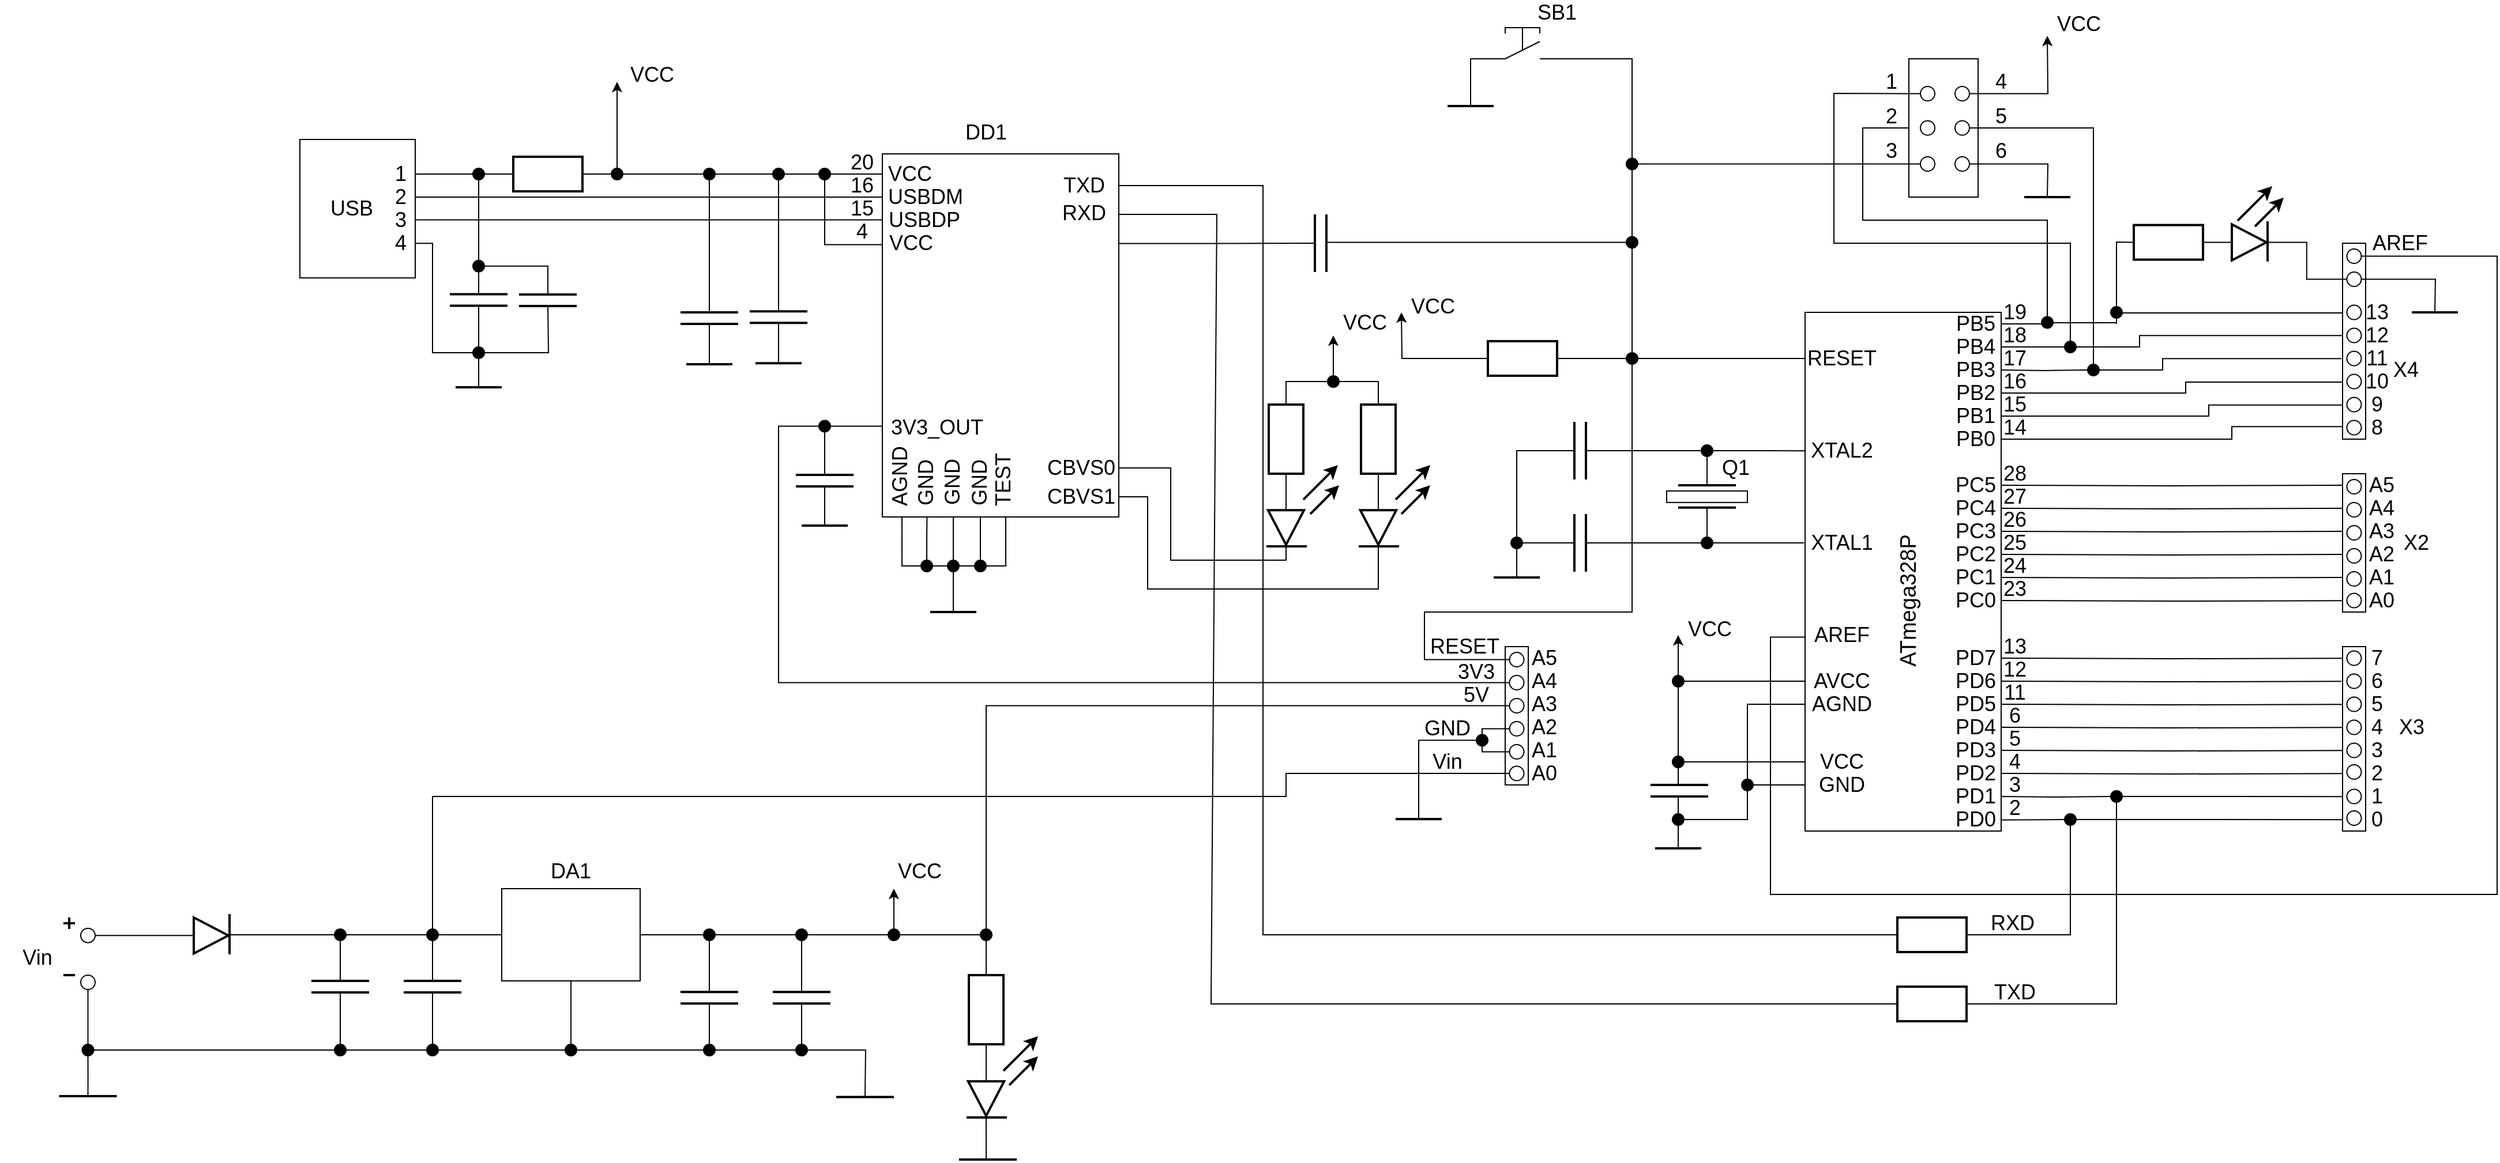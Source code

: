 <mxfile version="13.0.3" type="device"><diagram id="J3tc0UHyeyCrM_ovC6Lw" name="Страница 1"><mxGraphModel dx="2253" dy="1521" grid="1" gridSize="5" guides="1" tooltips="1" connect="1" arrows="1" fold="1" page="1" pageScale="1" pageWidth="827" pageHeight="1169" math="0" shadow="0"><root><mxCell id="0"/><mxCell id="1" parent="0"/><mxCell id="cl-Dw1lrTt1yJCOCP2DC-342" value="" style="rounded=0;whiteSpace=wrap;html=1;" vertex="1" parent="1"><mxGeometry x="-110" y="410" width="20" height="120" as="geometry"/></mxCell><mxCell id="cl-Dw1lrTt1yJCOCP2DC-163" value="" style="rounded=0;whiteSpace=wrap;html=1;" vertex="1" parent="1"><mxGeometry x="240" y="-100" width="60" height="120" as="geometry"/></mxCell><mxCell id="cl-Dw1lrTt1yJCOCP2DC-1" value="" style="rounded=0;whiteSpace=wrap;html=1;fontSize=18;" vertex="1" parent="1"><mxGeometry x="150" y="120" width="170" height="450" as="geometry"/></mxCell><mxCell id="cl-Dw1lrTt1yJCOCP2DC-88" style="edgeStyle=orthogonalEdgeStyle;rounded=0;orthogonalLoop=1;jettySize=auto;html=1;entryX=-0.002;entryY=0.356;entryDx=0;entryDy=0;entryPerimeter=0;endArrow=none;endFill=0;" edge="1" parent="1" target="cl-Dw1lrTt1yJCOCP2DC-75"><mxGeometry relative="1" as="geometry"><mxPoint x="420" y="130" as="sourcePoint"/><Array as="points"><mxPoint x="420" y="120"/></Array></mxGeometry></mxCell><mxCell id="cl-Dw1lrTt1yJCOCP2DC-2" value="PB5" style="text;html=1;strokeColor=none;fillColor=none;align=center;verticalAlign=middle;whiteSpace=wrap;rounded=0;fontSize=18;" vertex="1" parent="1"><mxGeometry x="278" y="120" width="40" height="20" as="geometry"/></mxCell><mxCell id="cl-Dw1lrTt1yJCOCP2DC-87" style="edgeStyle=orthogonalEdgeStyle;rounded=0;orthogonalLoop=1;jettySize=auto;html=1;entryX=0.045;entryY=0.471;entryDx=0;entryDy=0;entryPerimeter=0;endArrow=none;endFill=0;" edge="1" parent="1" target="cl-Dw1lrTt1yJCOCP2DC-75"><mxGeometry relative="1" as="geometry"><mxPoint x="320" y="150" as="sourcePoint"/><Array as="points"><mxPoint x="440" y="150"/><mxPoint x="440" y="140"/></Array></mxGeometry></mxCell><mxCell id="cl-Dw1lrTt1yJCOCP2DC-3" value="PB4" style="text;html=1;strokeColor=none;fillColor=none;align=center;verticalAlign=middle;whiteSpace=wrap;rounded=0;fontSize=18;" vertex="1" parent="1"><mxGeometry x="278" y="140" width="40" height="20" as="geometry"/></mxCell><mxCell id="cl-Dw1lrTt1yJCOCP2DC-86" style="edgeStyle=orthogonalEdgeStyle;rounded=0;orthogonalLoop=1;jettySize=auto;html=1;entryX=-0.05;entryY=0.589;entryDx=0;entryDy=0;entryPerimeter=0;endArrow=none;endFill=0;" edge="1" parent="1" source="cl-Dw1lrTt1yJCOCP2DC-190" target="cl-Dw1lrTt1yJCOCP2DC-75"><mxGeometry relative="1" as="geometry"><Array as="points"><mxPoint x="460" y="170"/><mxPoint x="460" y="160"/></Array></mxGeometry></mxCell><mxCell id="cl-Dw1lrTt1yJCOCP2DC-4" value="PB3" style="text;html=1;strokeColor=none;fillColor=none;align=center;verticalAlign=middle;whiteSpace=wrap;rounded=0;fontSize=18;" vertex="1" parent="1"><mxGeometry x="278" y="160" width="40" height="20" as="geometry"/></mxCell><mxCell id="cl-Dw1lrTt1yJCOCP2DC-85" style="edgeStyle=orthogonalEdgeStyle;rounded=0;orthogonalLoop=1;jettySize=auto;html=1;entryX=0.045;entryY=0.709;entryDx=0;entryDy=0;entryPerimeter=0;endArrow=none;endFill=0;" edge="1" parent="1" target="cl-Dw1lrTt1yJCOCP2DC-75"><mxGeometry relative="1" as="geometry"><mxPoint x="320" y="190" as="sourcePoint"/><Array as="points"><mxPoint x="480" y="190"/><mxPoint x="480" y="180"/></Array></mxGeometry></mxCell><mxCell id="cl-Dw1lrTt1yJCOCP2DC-5" value="PB2" style="text;html=1;strokeColor=none;fillColor=none;align=center;verticalAlign=middle;whiteSpace=wrap;rounded=0;fontSize=18;" vertex="1" parent="1"><mxGeometry x="278" y="180" width="40" height="20" as="geometry"/></mxCell><mxCell id="cl-Dw1lrTt1yJCOCP2DC-84" style="edgeStyle=orthogonalEdgeStyle;rounded=0;orthogonalLoop=1;jettySize=auto;html=1;entryX=0.01;entryY=0.826;entryDx=0;entryDy=0;entryPerimeter=0;endArrow=none;endFill=0;" edge="1" parent="1" target="cl-Dw1lrTt1yJCOCP2DC-75"><mxGeometry relative="1" as="geometry"><mxPoint x="320" y="210" as="sourcePoint"/><Array as="points"><mxPoint x="500" y="210"/><mxPoint x="500" y="200"/></Array></mxGeometry></mxCell><mxCell id="cl-Dw1lrTt1yJCOCP2DC-6" value="PB1" style="text;html=1;strokeColor=none;fillColor=none;align=center;verticalAlign=middle;whiteSpace=wrap;rounded=0;fontSize=18;" vertex="1" parent="1"><mxGeometry x="278" y="200" width="40" height="20" as="geometry"/></mxCell><mxCell id="cl-Dw1lrTt1yJCOCP2DC-83" style="edgeStyle=orthogonalEdgeStyle;rounded=0;orthogonalLoop=1;jettySize=auto;html=1;entryX=-0.01;entryY=0.936;entryDx=0;entryDy=0;entryPerimeter=0;endArrow=none;endFill=0;" edge="1" parent="1" target="cl-Dw1lrTt1yJCOCP2DC-75"><mxGeometry relative="1" as="geometry"><mxPoint x="320" y="230" as="sourcePoint"/><Array as="points"><mxPoint x="520" y="230"/><mxPoint x="520" y="219"/></Array></mxGeometry></mxCell><mxCell id="cl-Dw1lrTt1yJCOCP2DC-7" value="PB0" style="text;html=1;strokeColor=none;fillColor=none;align=center;verticalAlign=middle;whiteSpace=wrap;rounded=0;fontSize=18;" vertex="1" parent="1"><mxGeometry x="278" y="220" width="40" height="20" as="geometry"/></mxCell><mxCell id="cl-Dw1lrTt1yJCOCP2DC-8" value="PC5" style="text;html=1;strokeColor=none;fillColor=none;align=center;verticalAlign=middle;whiteSpace=wrap;rounded=0;fontSize=18;" vertex="1" parent="1"><mxGeometry x="278" y="260" width="40" height="20" as="geometry"/></mxCell><mxCell id="cl-Dw1lrTt1yJCOCP2DC-9" value="PC4" style="text;html=1;strokeColor=none;fillColor=none;align=center;verticalAlign=middle;whiteSpace=wrap;rounded=0;fontSize=18;" vertex="1" parent="1"><mxGeometry x="278" y="280" width="40" height="20" as="geometry"/></mxCell><mxCell id="cl-Dw1lrTt1yJCOCP2DC-10" value="PC3" style="text;html=1;strokeColor=none;fillColor=none;align=center;verticalAlign=middle;whiteSpace=wrap;rounded=0;fontSize=18;" vertex="1" parent="1"><mxGeometry x="278" y="300" width="40" height="20" as="geometry"/></mxCell><mxCell id="cl-Dw1lrTt1yJCOCP2DC-11" value="PC2" style="text;html=1;strokeColor=none;fillColor=none;align=center;verticalAlign=middle;whiteSpace=wrap;rounded=0;fontSize=18;" vertex="1" parent="1"><mxGeometry x="278" y="320" width="40" height="20" as="geometry"/></mxCell><mxCell id="cl-Dw1lrTt1yJCOCP2DC-12" value="PC1" style="text;html=1;strokeColor=none;fillColor=none;align=center;verticalAlign=middle;whiteSpace=wrap;rounded=0;fontSize=18;" vertex="1" parent="1"><mxGeometry x="278" y="340" width="40" height="20" as="geometry"/></mxCell><mxCell id="cl-Dw1lrTt1yJCOCP2DC-13" value="PC0" style="text;html=1;strokeColor=none;fillColor=none;align=center;verticalAlign=middle;whiteSpace=wrap;rounded=0;fontSize=18;" vertex="1" parent="1"><mxGeometry x="278" y="360" width="40" height="20" as="geometry"/></mxCell><mxCell id="cl-Dw1lrTt1yJCOCP2DC-41" style="edgeStyle=orthogonalEdgeStyle;rounded=0;orthogonalLoop=1;jettySize=auto;html=1;endArrow=none;endFill=0;entryX=-0.01;entryY=0.063;entryDx=0;entryDy=0;entryPerimeter=0;" edge="1" parent="1" target="cl-Dw1lrTt1yJCOCP2DC-33"><mxGeometry relative="1" as="geometry"><mxPoint x="320" y="420" as="sourcePoint"/><mxPoint x="518" y="420" as="targetPoint"/></mxGeometry></mxCell><mxCell id="cl-Dw1lrTt1yJCOCP2DC-14" value="PD7" style="text;html=1;strokeColor=none;fillColor=none;align=center;verticalAlign=middle;whiteSpace=wrap;rounded=0;fontSize=18;" vertex="1" parent="1"><mxGeometry x="278" y="410" width="40" height="20" as="geometry"/></mxCell><mxCell id="cl-Dw1lrTt1yJCOCP2DC-40" style="edgeStyle=orthogonalEdgeStyle;rounded=0;orthogonalLoop=1;jettySize=auto;html=1;endArrow=none;endFill=0;entryX=-0.05;entryY=0.188;entryDx=0;entryDy=0;entryPerimeter=0;" edge="1" parent="1" target="cl-Dw1lrTt1yJCOCP2DC-33"><mxGeometry relative="1" as="geometry"><mxPoint x="320" y="440" as="sourcePoint"/><mxPoint x="520" y="440" as="targetPoint"/></mxGeometry></mxCell><mxCell id="cl-Dw1lrTt1yJCOCP2DC-15" value="PD6" style="text;html=1;strokeColor=none;fillColor=none;align=center;verticalAlign=middle;whiteSpace=wrap;rounded=0;fontSize=18;" vertex="1" parent="1"><mxGeometry x="278" y="430" width="40" height="20" as="geometry"/></mxCell><mxCell id="cl-Dw1lrTt1yJCOCP2DC-39" style="edgeStyle=orthogonalEdgeStyle;rounded=0;orthogonalLoop=1;jettySize=auto;html=1;entryX=0;entryY=0.313;entryDx=0;entryDy=0;endArrow=none;endFill=0;entryPerimeter=0;" edge="1" parent="1" target="cl-Dw1lrTt1yJCOCP2DC-33"><mxGeometry relative="1" as="geometry"><mxPoint x="320" y="460" as="sourcePoint"/></mxGeometry></mxCell><mxCell id="cl-Dw1lrTt1yJCOCP2DC-16" value="PD5" style="text;html=1;strokeColor=none;fillColor=none;align=center;verticalAlign=middle;whiteSpace=wrap;rounded=0;fontSize=18;" vertex="1" parent="1"><mxGeometry x="278" y="450" width="40" height="20" as="geometry"/></mxCell><mxCell id="cl-Dw1lrTt1yJCOCP2DC-38" style="edgeStyle=orthogonalEdgeStyle;rounded=0;orthogonalLoop=1;jettySize=auto;html=1;endArrow=none;endFill=0;entryX=0.05;entryY=0.438;entryDx=0;entryDy=0;entryPerimeter=0;" edge="1" parent="1" target="cl-Dw1lrTt1yJCOCP2DC-33"><mxGeometry relative="1" as="geometry"><mxPoint x="320" y="480" as="sourcePoint"/></mxGeometry></mxCell><mxCell id="cl-Dw1lrTt1yJCOCP2DC-17" value="PD4" style="text;html=1;strokeColor=none;fillColor=none;align=center;verticalAlign=middle;whiteSpace=wrap;rounded=0;fontSize=18;" vertex="1" parent="1"><mxGeometry x="278" y="470" width="40" height="20" as="geometry"/></mxCell><mxCell id="cl-Dw1lrTt1yJCOCP2DC-37" style="edgeStyle=orthogonalEdgeStyle;rounded=0;orthogonalLoop=1;jettySize=auto;html=1;entryX=0;entryY=0.563;entryDx=0;entryDy=0;endArrow=none;endFill=0;entryPerimeter=0;" edge="1" parent="1" target="cl-Dw1lrTt1yJCOCP2DC-33"><mxGeometry relative="1" as="geometry"><mxPoint x="320" y="500" as="sourcePoint"/></mxGeometry></mxCell><mxCell id="cl-Dw1lrTt1yJCOCP2DC-18" value="PD3" style="text;html=1;strokeColor=none;fillColor=none;align=center;verticalAlign=middle;whiteSpace=wrap;rounded=0;fontSize=18;" vertex="1" parent="1"><mxGeometry x="278" y="490" width="40" height="20" as="geometry"/></mxCell><mxCell id="cl-Dw1lrTt1yJCOCP2DC-36" style="edgeStyle=orthogonalEdgeStyle;rounded=0;orthogonalLoop=1;jettySize=auto;html=1;entryX=0.05;entryY=0.688;entryDx=0;entryDy=0;entryPerimeter=0;endArrow=none;endFill=0;" edge="1" parent="1" target="cl-Dw1lrTt1yJCOCP2DC-33"><mxGeometry relative="1" as="geometry"><mxPoint x="320" y="520" as="sourcePoint"/></mxGeometry></mxCell><mxCell id="cl-Dw1lrTt1yJCOCP2DC-19" value="PD2" style="text;html=1;strokeColor=none;fillColor=none;align=center;verticalAlign=middle;whiteSpace=wrap;rounded=0;fontSize=18;" vertex="1" parent="1"><mxGeometry x="278" y="510" width="40" height="20" as="geometry"/></mxCell><mxCell id="cl-Dw1lrTt1yJCOCP2DC-35" style="edgeStyle=orthogonalEdgeStyle;rounded=0;orthogonalLoop=1;jettySize=auto;html=1;entryX=0;entryY=0.813;entryDx=0;entryDy=0;endArrow=none;endFill=0;entryPerimeter=0;" edge="1" parent="1" source="cl-Dw1lrTt1yJCOCP2DC-271" target="cl-Dw1lrTt1yJCOCP2DC-33"><mxGeometry relative="1" as="geometry"/></mxCell><mxCell id="cl-Dw1lrTt1yJCOCP2DC-20" value="PD1" style="text;html=1;strokeColor=none;fillColor=none;align=center;verticalAlign=middle;whiteSpace=wrap;rounded=0;fontSize=18;" vertex="1" parent="1"><mxGeometry x="278" y="530" width="40" height="20" as="geometry"/></mxCell><mxCell id="cl-Dw1lrTt1yJCOCP2DC-34" style="edgeStyle=orthogonalEdgeStyle;rounded=0;orthogonalLoop=1;jettySize=auto;html=1;endArrow=none;endFill=0;entryX=0.001;entryY=0.938;entryDx=0;entryDy=0;entryPerimeter=0;" edge="1" parent="1" source="cl-Dw1lrTt1yJCOCP2DC-276" target="cl-Dw1lrTt1yJCOCP2DC-33"><mxGeometry relative="1" as="geometry"><mxPoint x="615" y="560" as="targetPoint"/><Array as="points"/></mxGeometry></mxCell><mxCell id="cl-Dw1lrTt1yJCOCP2DC-21" value="PD0" style="text;html=1;strokeColor=none;fillColor=none;align=center;verticalAlign=middle;whiteSpace=wrap;rounded=0;fontSize=18;" vertex="1" parent="1"><mxGeometry x="278" y="550" width="40" height="20" as="geometry"/></mxCell><mxCell id="cl-Dw1lrTt1yJCOCP2DC-22" value="&lt;font style=&quot;font-size: 19px&quot;&gt;ATmega328P&lt;/font&gt;" style="text;html=1;strokeColor=none;fillColor=none;align=center;verticalAlign=middle;whiteSpace=wrap;rounded=0;rotation=-90;fontSize=18;" vertex="1" parent="1"><mxGeometry x="195" y="360" width="90" height="20" as="geometry"/></mxCell><mxCell id="cl-Dw1lrTt1yJCOCP2DC-23" value="&lt;font style=&quot;font-size: 18px;&quot;&gt;RESET&lt;/font&gt;" style="text;html=1;strokeColor=none;fillColor=none;align=center;verticalAlign=middle;whiteSpace=wrap;rounded=0;fontSize=18;" vertex="1" parent="1"><mxGeometry x="162" y="150" width="40" height="20" as="geometry"/></mxCell><mxCell id="cl-Dw1lrTt1yJCOCP2DC-24" value="XTAL2" style="text;html=1;strokeColor=none;fillColor=none;align=center;verticalAlign=middle;whiteSpace=wrap;rounded=0;fontSize=18;" vertex="1" parent="1"><mxGeometry x="162" y="230" width="40" height="20" as="geometry"/></mxCell><mxCell id="cl-Dw1lrTt1yJCOCP2DC-25" value="XTAL1" style="text;html=1;strokeColor=none;fillColor=none;align=center;verticalAlign=middle;whiteSpace=wrap;rounded=0;fontSize=18;" vertex="1" parent="1"><mxGeometry x="162" y="310" width="40" height="20" as="geometry"/></mxCell><mxCell id="cl-Dw1lrTt1yJCOCP2DC-26" value="AREF" style="text;html=1;strokeColor=none;fillColor=none;align=center;verticalAlign=middle;whiteSpace=wrap;rounded=0;fontSize=18;" vertex="1" parent="1"><mxGeometry x="162" y="390" width="40" height="20" as="geometry"/></mxCell><mxCell id="cl-Dw1lrTt1yJCOCP2DC-27" value="AVCC" style="text;html=1;strokeColor=none;fillColor=none;align=center;verticalAlign=middle;whiteSpace=wrap;rounded=0;fontSize=18;" vertex="1" parent="1"><mxGeometry x="162" y="430" width="40" height="20" as="geometry"/></mxCell><mxCell id="cl-Dw1lrTt1yJCOCP2DC-28" value="AGND" style="text;html=1;strokeColor=none;fillColor=none;align=center;verticalAlign=middle;whiteSpace=wrap;rounded=0;fontSize=18;" vertex="1" parent="1"><mxGeometry x="162" y="450" width="40" height="20" as="geometry"/></mxCell><mxCell id="cl-Dw1lrTt1yJCOCP2DC-29" value="GND" style="text;html=1;strokeColor=none;fillColor=none;align=center;verticalAlign=middle;whiteSpace=wrap;rounded=0;fontSize=18;" vertex="1" parent="1"><mxGeometry x="162" y="520" width="40" height="20" as="geometry"/></mxCell><mxCell id="cl-Dw1lrTt1yJCOCP2DC-30" value="VCC" style="text;html=1;strokeColor=none;fillColor=none;align=center;verticalAlign=middle;whiteSpace=wrap;rounded=0;fontSize=18;" vertex="1" parent="1"><mxGeometry x="162" y="500" width="40" height="20" as="geometry"/></mxCell><mxCell id="cl-Dw1lrTt1yJCOCP2DC-33" value="" style="rounded=0;whiteSpace=wrap;html=1;fontSize=18;" vertex="1" parent="1"><mxGeometry x="616" y="410" width="20" height="160" as="geometry"/></mxCell><mxCell id="cl-Dw1lrTt1yJCOCP2DC-42" value="7" style="text;html=1;strokeColor=none;fillColor=none;align=center;verticalAlign=middle;whiteSpace=wrap;rounded=0;fontSize=18;" vertex="1" parent="1"><mxGeometry x="626" y="410" width="40" height="20" as="geometry"/></mxCell><mxCell id="cl-Dw1lrTt1yJCOCP2DC-43" value="6" style="text;html=1;strokeColor=none;fillColor=none;align=center;verticalAlign=middle;whiteSpace=wrap;rounded=0;fontSize=18;" vertex="1" parent="1"><mxGeometry x="626" y="430" width="40" height="20" as="geometry"/></mxCell><mxCell id="cl-Dw1lrTt1yJCOCP2DC-44" value="5" style="text;html=1;strokeColor=none;fillColor=none;align=center;verticalAlign=middle;whiteSpace=wrap;rounded=0;fontSize=18;" vertex="1" parent="1"><mxGeometry x="626" y="450" width="40" height="20" as="geometry"/></mxCell><mxCell id="cl-Dw1lrTt1yJCOCP2DC-45" value="4" style="text;html=1;strokeColor=none;fillColor=none;align=center;verticalAlign=middle;whiteSpace=wrap;rounded=0;fontSize=18;" vertex="1" parent="1"><mxGeometry x="626" y="470" width="40" height="20" as="geometry"/></mxCell><mxCell id="cl-Dw1lrTt1yJCOCP2DC-46" value="3" style="text;html=1;strokeColor=none;fillColor=none;align=center;verticalAlign=middle;whiteSpace=wrap;rounded=0;fontSize=18;" vertex="1" parent="1"><mxGeometry x="626" y="490" width="40" height="20" as="geometry"/></mxCell><mxCell id="cl-Dw1lrTt1yJCOCP2DC-47" value="2" style="text;html=1;strokeColor=none;fillColor=none;align=center;verticalAlign=middle;whiteSpace=wrap;rounded=0;fontSize=18;" vertex="1" parent="1"><mxGeometry x="626" y="510" width="40" height="20" as="geometry"/></mxCell><mxCell id="cl-Dw1lrTt1yJCOCP2DC-48" value="1" style="text;html=1;strokeColor=none;fillColor=none;align=center;verticalAlign=middle;whiteSpace=wrap;rounded=0;fontSize=18;" vertex="1" parent="1"><mxGeometry x="626" y="530" width="40" height="20" as="geometry"/></mxCell><mxCell id="cl-Dw1lrTt1yJCOCP2DC-49" value="0" style="text;html=1;strokeColor=none;fillColor=none;align=center;verticalAlign=middle;whiteSpace=wrap;rounded=0;fontSize=18;" vertex="1" parent="1"><mxGeometry x="626" y="550" width="40" height="20" as="geometry"/></mxCell><mxCell id="cl-Dw1lrTt1yJCOCP2DC-50" value="X3" style="text;html=1;strokeColor=none;fillColor=none;align=center;verticalAlign=middle;whiteSpace=wrap;rounded=0;fontSize=18;" vertex="1" parent="1"><mxGeometry x="656" y="470" width="40" height="20" as="geometry"/></mxCell><mxCell id="cl-Dw1lrTt1yJCOCP2DC-53" style="edgeStyle=orthogonalEdgeStyle;rounded=0;orthogonalLoop=1;jettySize=auto;html=1;entryX=0.05;entryY=0.083;entryDx=0;entryDy=0;endArrow=none;endFill=0;entryPerimeter=0;" edge="1" target="cl-Dw1lrTt1yJCOCP2DC-59" parent="1"><mxGeometry relative="1" as="geometry"><mxPoint x="320" y="270" as="sourcePoint"/></mxGeometry></mxCell><mxCell id="cl-Dw1lrTt1yJCOCP2DC-54" style="edgeStyle=orthogonalEdgeStyle;rounded=0;orthogonalLoop=1;jettySize=auto;html=1;endArrow=none;endFill=0;entryX=0;entryY=0.25;entryDx=0;entryDy=0;" edge="1" target="cl-Dw1lrTt1yJCOCP2DC-59" parent="1"><mxGeometry relative="1" as="geometry"><mxPoint x="320" y="290" as="sourcePoint"/></mxGeometry></mxCell><mxCell id="cl-Dw1lrTt1yJCOCP2DC-55" style="edgeStyle=orthogonalEdgeStyle;rounded=0;orthogonalLoop=1;jettySize=auto;html=1;entryX=0;entryY=0.417;entryDx=0;entryDy=0;endArrow=none;endFill=0;entryPerimeter=0;" edge="1" target="cl-Dw1lrTt1yJCOCP2DC-59" parent="1"><mxGeometry relative="1" as="geometry"><mxPoint x="320" y="310" as="sourcePoint"/></mxGeometry></mxCell><mxCell id="cl-Dw1lrTt1yJCOCP2DC-56" style="edgeStyle=orthogonalEdgeStyle;rounded=0;orthogonalLoop=1;jettySize=auto;html=1;entryX=0.05;entryY=0.583;entryDx=0;entryDy=0;entryPerimeter=0;endArrow=none;endFill=0;" edge="1" target="cl-Dw1lrTt1yJCOCP2DC-59" parent="1"><mxGeometry relative="1" as="geometry"><mxPoint x="320" y="330" as="sourcePoint"/></mxGeometry></mxCell><mxCell id="cl-Dw1lrTt1yJCOCP2DC-57" style="edgeStyle=orthogonalEdgeStyle;rounded=0;orthogonalLoop=1;jettySize=auto;html=1;entryX=0;entryY=0.75;entryDx=0;entryDy=0;endArrow=none;endFill=0;" edge="1" target="cl-Dw1lrTt1yJCOCP2DC-59" parent="1"><mxGeometry relative="1" as="geometry"><mxPoint x="320" y="350" as="sourcePoint"/></mxGeometry></mxCell><mxCell id="cl-Dw1lrTt1yJCOCP2DC-58" style="edgeStyle=orthogonalEdgeStyle;rounded=0;orthogonalLoop=1;jettySize=auto;html=1;endArrow=none;endFill=0;entryX=0.01;entryY=0.918;entryDx=0;entryDy=0;entryPerimeter=0;" edge="1" parent="1" target="cl-Dw1lrTt1yJCOCP2DC-59"><mxGeometry relative="1" as="geometry"><mxPoint x="320" y="370" as="sourcePoint"/><mxPoint x="519" y="370" as="targetPoint"/><Array as="points"/></mxGeometry></mxCell><mxCell id="cl-Dw1lrTt1yJCOCP2DC-59" value="" style="rounded=0;whiteSpace=wrap;html=1;" vertex="1" parent="1"><mxGeometry x="616" y="260" width="20" height="120" as="geometry"/></mxCell><mxCell id="cl-Dw1lrTt1yJCOCP2DC-62" value="A5" style="text;html=1;strokeColor=none;fillColor=none;align=center;verticalAlign=middle;whiteSpace=wrap;rounded=0;fontSize=18;" vertex="1" parent="1"><mxGeometry x="630" y="260" width="40" height="20" as="geometry"/></mxCell><mxCell id="cl-Dw1lrTt1yJCOCP2DC-63" value="A4" style="text;html=1;strokeColor=none;fillColor=none;align=center;verticalAlign=middle;whiteSpace=wrap;rounded=0;fontSize=18;" vertex="1" parent="1"><mxGeometry x="630" y="280" width="40" height="20" as="geometry"/></mxCell><mxCell id="cl-Dw1lrTt1yJCOCP2DC-64" value="A3" style="text;html=1;strokeColor=none;fillColor=none;align=center;verticalAlign=middle;whiteSpace=wrap;rounded=0;fontSize=18;" vertex="1" parent="1"><mxGeometry x="630" y="300" width="40" height="20" as="geometry"/></mxCell><mxCell id="cl-Dw1lrTt1yJCOCP2DC-65" value="A2" style="text;html=1;strokeColor=none;fillColor=none;align=center;verticalAlign=middle;whiteSpace=wrap;rounded=0;fontSize=18;" vertex="1" parent="1"><mxGeometry x="630" y="320" width="40" height="20" as="geometry"/></mxCell><mxCell id="cl-Dw1lrTt1yJCOCP2DC-66" value="A1" style="text;html=1;strokeColor=none;fillColor=none;align=center;verticalAlign=middle;whiteSpace=wrap;rounded=0;fontSize=18;" vertex="1" parent="1"><mxGeometry x="630" y="340" width="40" height="20" as="geometry"/></mxCell><mxCell id="cl-Dw1lrTt1yJCOCP2DC-67" value="A0" style="text;html=1;strokeColor=none;fillColor=none;align=center;verticalAlign=middle;whiteSpace=wrap;rounded=0;fontSize=18;" vertex="1" parent="1"><mxGeometry x="630" y="360" width="40" height="20" as="geometry"/></mxCell><mxCell id="cl-Dw1lrTt1yJCOCP2DC-68" value="X2" style="text;html=1;strokeColor=none;fillColor=none;align=center;verticalAlign=middle;whiteSpace=wrap;rounded=0;fontSize=18;" vertex="1" parent="1"><mxGeometry x="660" y="310" width="40" height="20" as="geometry"/></mxCell><mxCell id="cl-Dw1lrTt1yJCOCP2DC-75" value="" style="rounded=0;whiteSpace=wrap;html=1;" vertex="1" parent="1"><mxGeometry x="616" y="60" width="20" height="170" as="geometry"/></mxCell><mxCell id="cl-Dw1lrTt1yJCOCP2DC-76" value="13" style="text;html=1;strokeColor=none;fillColor=none;align=center;verticalAlign=middle;whiteSpace=wrap;rounded=0;fontSize=18;" vertex="1" parent="1"><mxGeometry x="626" y="110" width="40" height="20" as="geometry"/></mxCell><mxCell id="cl-Dw1lrTt1yJCOCP2DC-77" value="12" style="text;html=1;strokeColor=none;fillColor=none;align=center;verticalAlign=middle;whiteSpace=wrap;rounded=0;fontSize=18;" vertex="1" parent="1"><mxGeometry x="626" y="130" width="40" height="20" as="geometry"/></mxCell><mxCell id="cl-Dw1lrTt1yJCOCP2DC-78" value="11" style="text;html=1;strokeColor=none;fillColor=none;align=center;verticalAlign=middle;whiteSpace=wrap;rounded=0;fontSize=18;" vertex="1" parent="1"><mxGeometry x="626" y="150" width="40" height="20" as="geometry"/></mxCell><mxCell id="cl-Dw1lrTt1yJCOCP2DC-79" value="10" style="text;html=1;strokeColor=none;fillColor=none;align=center;verticalAlign=middle;whiteSpace=wrap;rounded=0;fontSize=18;" vertex="1" parent="1"><mxGeometry x="626" y="170" width="40" height="20" as="geometry"/></mxCell><mxCell id="cl-Dw1lrTt1yJCOCP2DC-80" value="9" style="text;html=1;strokeColor=none;fillColor=none;align=center;verticalAlign=middle;whiteSpace=wrap;rounded=0;fontSize=18;" vertex="1" parent="1"><mxGeometry x="626" y="190" width="40" height="20" as="geometry"/></mxCell><mxCell id="cl-Dw1lrTt1yJCOCP2DC-81" value="8" style="text;html=1;strokeColor=none;fillColor=none;align=center;verticalAlign=middle;whiteSpace=wrap;rounded=0;fontSize=18;" vertex="1" parent="1"><mxGeometry x="626" y="210" width="40" height="20" as="geometry"/></mxCell><mxCell id="cl-Dw1lrTt1yJCOCP2DC-82" value="X4" style="text;html=1;strokeColor=none;fillColor=none;align=center;verticalAlign=middle;whiteSpace=wrap;rounded=0;fontSize=18;" vertex="1" parent="1"><mxGeometry x="651" y="160" width="40" height="20" as="geometry"/></mxCell><mxCell id="cl-Dw1lrTt1yJCOCP2DC-89" value="" style="ellipse;whiteSpace=wrap;html=1;aspect=fixed;" vertex="1" parent="1"><mxGeometry x="619.75" y="213.75" width="12.5" height="12.5" as="geometry"/></mxCell><mxCell id="cl-Dw1lrTt1yJCOCP2DC-90" value="" style="ellipse;whiteSpace=wrap;html=1;aspect=fixed;" vertex="1" parent="1"><mxGeometry x="619.75" y="193.75" width="12.5" height="12.5" as="geometry"/></mxCell><mxCell id="cl-Dw1lrTt1yJCOCP2DC-91" value="" style="ellipse;whiteSpace=wrap;html=1;aspect=fixed;" vertex="1" parent="1"><mxGeometry x="619.75" y="173.75" width="12.5" height="12.5" as="geometry"/></mxCell><mxCell id="cl-Dw1lrTt1yJCOCP2DC-92" value="" style="ellipse;whiteSpace=wrap;html=1;aspect=fixed;" vertex="1" parent="1"><mxGeometry x="619.75" y="153.75" width="12.5" height="12.5" as="geometry"/></mxCell><mxCell id="cl-Dw1lrTt1yJCOCP2DC-93" value="" style="ellipse;whiteSpace=wrap;html=1;aspect=fixed;" vertex="1" parent="1"><mxGeometry x="619.75" y="133.75" width="12.5" height="12.5" as="geometry"/></mxCell><mxCell id="cl-Dw1lrTt1yJCOCP2DC-94" value="" style="ellipse;whiteSpace=wrap;html=1;aspect=fixed;" vertex="1" parent="1"><mxGeometry x="619.75" y="113.75" width="12.5" height="12.5" as="geometry"/></mxCell><mxCell id="cl-Dw1lrTt1yJCOCP2DC-97" style="edgeStyle=orthogonalEdgeStyle;rounded=0;orthogonalLoop=1;jettySize=auto;html=1;endArrow=none;endFill=0;" edge="1" parent="1" source="cl-Dw1lrTt1yJCOCP2DC-95"><mxGeometry relative="1" as="geometry"><mxPoint x="696" y="120" as="targetPoint"/></mxGeometry></mxCell><mxCell id="cl-Dw1lrTt1yJCOCP2DC-95" value="" style="ellipse;whiteSpace=wrap;html=1;aspect=fixed;" vertex="1" parent="1"><mxGeometry x="619.75" y="85" width="12.5" height="12.5" as="geometry"/></mxCell><mxCell id="cl-Dw1lrTt1yJCOCP2DC-103" style="edgeStyle=orthogonalEdgeStyle;rounded=0;orthogonalLoop=1;jettySize=auto;html=1;endArrow=none;endFill=0;entryX=0.004;entryY=0.626;entryDx=0;entryDy=0;entryPerimeter=0;" edge="1" parent="1" source="cl-Dw1lrTt1yJCOCP2DC-96" target="cl-Dw1lrTt1yJCOCP2DC-1"><mxGeometry relative="1" as="geometry"><mxPoint x="736" y="95" as="targetPoint"/><Array as="points"><mxPoint x="750" y="71"/><mxPoint x="750" y="625"/><mxPoint x="120" y="625"/><mxPoint x="120" y="402"/></Array></mxGeometry></mxCell><mxCell id="cl-Dw1lrTt1yJCOCP2DC-96" value="" style="ellipse;whiteSpace=wrap;html=1;aspect=fixed;" vertex="1" parent="1"><mxGeometry x="619.75" y="65" width="12.5" height="12.5" as="geometry"/></mxCell><mxCell id="cl-Dw1lrTt1yJCOCP2DC-102" value="" style="endArrow=none;html=1;strokeWidth=2;" edge="1" parent="1"><mxGeometry width="50" height="50" relative="1" as="geometry"><mxPoint x="676" y="120" as="sourcePoint"/><mxPoint x="716" y="120" as="targetPoint"/></mxGeometry></mxCell><mxCell id="cl-Dw1lrTt1yJCOCP2DC-104" value="AREF" style="text;html=1;strokeColor=none;fillColor=none;align=center;verticalAlign=middle;whiteSpace=wrap;rounded=0;fontSize=18;" vertex="1" parent="1"><mxGeometry x="646" y="50" width="40" height="20" as="geometry"/></mxCell><mxCell id="cl-Dw1lrTt1yJCOCP2DC-105" value="13" style="text;html=1;strokeColor=none;fillColor=none;align=center;verticalAlign=middle;whiteSpace=wrap;rounded=0;fontSize=18;" vertex="1" parent="1"><mxGeometry x="312" y="400" width="40" height="20" as="geometry"/></mxCell><mxCell id="cl-Dw1lrTt1yJCOCP2DC-106" value="12" style="text;html=1;strokeColor=none;fillColor=none;align=center;verticalAlign=middle;whiteSpace=wrap;rounded=0;fontSize=18;" vertex="1" parent="1"><mxGeometry x="312" y="420" width="40" height="20" as="geometry"/></mxCell><mxCell id="cl-Dw1lrTt1yJCOCP2DC-107" value="11" style="text;html=1;strokeColor=none;fillColor=none;align=center;verticalAlign=middle;whiteSpace=wrap;rounded=0;fontSize=18;" vertex="1" parent="1"><mxGeometry x="312" y="440" width="40" height="20" as="geometry"/></mxCell><mxCell id="cl-Dw1lrTt1yJCOCP2DC-108" value="6" style="text;html=1;strokeColor=none;fillColor=none;align=center;verticalAlign=middle;whiteSpace=wrap;rounded=0;fontSize=18;" vertex="1" parent="1"><mxGeometry x="312" y="460" width="40" height="20" as="geometry"/></mxCell><mxCell id="cl-Dw1lrTt1yJCOCP2DC-109" value="5" style="text;html=1;strokeColor=none;fillColor=none;align=center;verticalAlign=middle;whiteSpace=wrap;rounded=0;fontSize=18;" vertex="1" parent="1"><mxGeometry x="312" y="480" width="40" height="20" as="geometry"/></mxCell><mxCell id="cl-Dw1lrTt1yJCOCP2DC-110" value="4" style="text;html=1;strokeColor=none;fillColor=none;align=center;verticalAlign=middle;whiteSpace=wrap;rounded=0;fontSize=18;" vertex="1" parent="1"><mxGeometry x="312" y="500" width="40" height="20" as="geometry"/></mxCell><mxCell id="cl-Dw1lrTt1yJCOCP2DC-111" value="3" style="text;html=1;strokeColor=none;fillColor=none;align=center;verticalAlign=middle;whiteSpace=wrap;rounded=0;fontSize=18;" vertex="1" parent="1"><mxGeometry x="312" y="520" width="40" height="20" as="geometry"/></mxCell><mxCell id="cl-Dw1lrTt1yJCOCP2DC-112" value="2" style="text;html=1;strokeColor=none;fillColor=none;align=center;verticalAlign=middle;whiteSpace=wrap;rounded=0;fontSize=18;" vertex="1" parent="1"><mxGeometry x="312" y="540" width="40" height="20" as="geometry"/></mxCell><mxCell id="cl-Dw1lrTt1yJCOCP2DC-113" value="28" style="text;html=1;strokeColor=none;fillColor=none;align=center;verticalAlign=middle;whiteSpace=wrap;rounded=0;fontSize=18;" vertex="1" parent="1"><mxGeometry x="312" y="250" width="40" height="20" as="geometry"/></mxCell><mxCell id="cl-Dw1lrTt1yJCOCP2DC-114" value="27" style="text;html=1;strokeColor=none;fillColor=none;align=center;verticalAlign=middle;whiteSpace=wrap;rounded=0;fontSize=18;" vertex="1" parent="1"><mxGeometry x="312" y="270" width="40" height="20" as="geometry"/></mxCell><mxCell id="cl-Dw1lrTt1yJCOCP2DC-115" value="26" style="text;html=1;strokeColor=none;fillColor=none;align=center;verticalAlign=middle;whiteSpace=wrap;rounded=0;fontSize=18;" vertex="1" parent="1"><mxGeometry x="312" y="290" width="40" height="20" as="geometry"/></mxCell><mxCell id="cl-Dw1lrTt1yJCOCP2DC-116" value="25" style="text;html=1;strokeColor=none;fillColor=none;align=center;verticalAlign=middle;whiteSpace=wrap;rounded=0;fontSize=18;" vertex="1" parent="1"><mxGeometry x="312" y="310" width="40" height="20" as="geometry"/></mxCell><mxCell id="cl-Dw1lrTt1yJCOCP2DC-117" value="24" style="text;html=1;strokeColor=none;fillColor=none;align=center;verticalAlign=middle;whiteSpace=wrap;rounded=0;fontSize=18;" vertex="1" parent="1"><mxGeometry x="312" y="330" width="40" height="20" as="geometry"/></mxCell><mxCell id="cl-Dw1lrTt1yJCOCP2DC-118" value="23" style="text;html=1;strokeColor=none;fillColor=none;align=center;verticalAlign=middle;whiteSpace=wrap;rounded=0;fontSize=18;" vertex="1" parent="1"><mxGeometry x="312" y="350" width="40" height="20" as="geometry"/></mxCell><mxCell id="cl-Dw1lrTt1yJCOCP2DC-121" value="19" style="text;html=1;strokeColor=none;fillColor=none;align=center;verticalAlign=middle;whiteSpace=wrap;rounded=0;fontSize=18;" vertex="1" parent="1"><mxGeometry x="312" y="110" width="40" height="20" as="geometry"/></mxCell><mxCell id="cl-Dw1lrTt1yJCOCP2DC-122" value="18" style="text;html=1;strokeColor=none;fillColor=none;align=center;verticalAlign=middle;whiteSpace=wrap;rounded=0;fontSize=18;" vertex="1" parent="1"><mxGeometry x="312" y="130" width="40" height="20" as="geometry"/></mxCell><mxCell id="cl-Dw1lrTt1yJCOCP2DC-123" value="17" style="text;html=1;strokeColor=none;fillColor=none;align=center;verticalAlign=middle;whiteSpace=wrap;rounded=0;fontSize=18;" vertex="1" parent="1"><mxGeometry x="312" y="150" width="40" height="20" as="geometry"/></mxCell><mxCell id="cl-Dw1lrTt1yJCOCP2DC-124" value="16" style="text;html=1;strokeColor=none;fillColor=none;align=center;verticalAlign=middle;whiteSpace=wrap;rounded=0;fontSize=18;" vertex="1" parent="1"><mxGeometry x="312" y="170" width="40" height="20" as="geometry"/></mxCell><mxCell id="cl-Dw1lrTt1yJCOCP2DC-125" value="15" style="text;html=1;strokeColor=none;fillColor=none;align=center;verticalAlign=middle;whiteSpace=wrap;rounded=0;fontSize=18;" vertex="1" parent="1"><mxGeometry x="312" y="190" width="40" height="20" as="geometry"/></mxCell><mxCell id="cl-Dw1lrTt1yJCOCP2DC-126" value="14" style="text;html=1;strokeColor=none;fillColor=none;align=center;verticalAlign=middle;whiteSpace=wrap;rounded=0;fontSize=18;" vertex="1" parent="1"><mxGeometry x="312" y="210" width="40" height="20" as="geometry"/></mxCell><mxCell id="cl-Dw1lrTt1yJCOCP2DC-127" value="" style="endArrow=none;html=1;entryX=0.5;entryY=1;entryDx=0;entryDy=0;rounded=0;" edge="1" parent="1" target="cl-Dw1lrTt1yJCOCP2DC-136"><mxGeometry width="50" height="50" relative="1" as="geometry"><mxPoint x="420" y="120" as="sourcePoint"/><mxPoint x="420" y="100" as="targetPoint"/><Array as="points"><mxPoint x="420" y="91"/><mxPoint x="420" y="59"/></Array></mxGeometry></mxCell><mxCell id="cl-Dw1lrTt1yJCOCP2DC-138" style="edgeStyle=orthogonalEdgeStyle;rounded=0;orthogonalLoop=1;jettySize=auto;html=1;endArrow=none;endFill=0;entryX=0;entryY=0.5;entryDx=0;entryDy=0;" edge="1" parent="1" source="cl-Dw1lrTt1yJCOCP2DC-136" target="cl-Dw1lrTt1yJCOCP2DC-146"><mxGeometry relative="1" as="geometry"><mxPoint x="515" y="59.25" as="targetPoint"/></mxGeometry></mxCell><mxCell id="cl-Dw1lrTt1yJCOCP2DC-136" value="" style="rounded=0;whiteSpace=wrap;html=1;strokeWidth=2;rotation=90;" vertex="1" parent="1"><mxGeometry x="450" y="29.25" width="30" height="60" as="geometry"/></mxCell><mxCell id="cl-Dw1lrTt1yJCOCP2DC-152" style="edgeStyle=orthogonalEdgeStyle;rounded=0;orthogonalLoop=1;jettySize=auto;html=1;entryX=0;entryY=0.5;entryDx=0;entryDy=0;endArrow=none;endFill=0;strokeWidth=1;" edge="1" parent="1" source="cl-Dw1lrTt1yJCOCP2DC-146" target="cl-Dw1lrTt1yJCOCP2DC-95"><mxGeometry relative="1" as="geometry"/></mxCell><mxCell id="cl-Dw1lrTt1yJCOCP2DC-146" value="" style="triangle;whiteSpace=wrap;html=1;rotation=0;strokeWidth=2;" vertex="1" parent="1"><mxGeometry x="520" y="43.63" width="30" height="31.25" as="geometry"/></mxCell><mxCell id="cl-Dw1lrTt1yJCOCP2DC-150" value="" style="endArrow=none;html=1;strokeWidth=2;" edge="1" parent="1"><mxGeometry width="50" height="50" relative="1" as="geometry"><mxPoint x="551" y="75.88" as="sourcePoint"/><mxPoint x="551" y="40.88" as="targetPoint"/></mxGeometry></mxCell><mxCell id="cl-Dw1lrTt1yJCOCP2DC-158" value="" style="endArrow=classic;html=1;strokeWidth=2;" edge="1" parent="1"><mxGeometry width="50" height="50" relative="1" as="geometry"><mxPoint x="540" y="45.5" as="sourcePoint"/><mxPoint x="565" y="20.5" as="targetPoint"/></mxGeometry></mxCell><mxCell id="cl-Dw1lrTt1yJCOCP2DC-159" value="" style="endArrow=classic;html=1;strokeWidth=2;" edge="1" parent="1"><mxGeometry width="50" height="50" relative="1" as="geometry"><mxPoint x="525" y="40.5" as="sourcePoint"/><mxPoint x="555" y="10.5" as="targetPoint"/></mxGeometry></mxCell><mxCell id="cl-Dw1lrTt1yJCOCP2DC-160" value="" style="endArrow=none;html=1;strokeWidth=1;entryX=1;entryY=0.5;entryDx=0;entryDy=0;rounded=0;" edge="1" parent="1" target="cl-Dw1lrTt1yJCOCP2DC-165"><mxGeometry width="50" height="50" relative="1" as="geometry"><mxPoint x="400" y="170" as="sourcePoint"/><mxPoint x="400" y="-65" as="targetPoint"/><Array as="points"><mxPoint x="400" y="-40"/></Array></mxGeometry></mxCell><mxCell id="cl-Dw1lrTt1yJCOCP2DC-161" value="" style="endArrow=none;html=1;strokeWidth=1;entryX=0;entryY=0.5;entryDx=0;entryDy=0;rounded=0;" edge="1" parent="1" target="cl-Dw1lrTt1yJCOCP2DC-170"><mxGeometry width="50" height="50" relative="1" as="geometry"><mxPoint x="380" y="150" as="sourcePoint"/><mxPoint x="380" y="-40" as="targetPoint"/><Array as="points"><mxPoint x="380" y="60"/><mxPoint x="175" y="60"/><mxPoint x="175" y="-70"/></Array></mxGeometry></mxCell><mxCell id="cl-Dw1lrTt1yJCOCP2DC-162" value="" style="endArrow=none;html=1;strokeWidth=1;entryX=0;entryY=0.5;entryDx=0;entryDy=0;rounded=0;strokeColor=#000000;" edge="1" parent="1" target="cl-Dw1lrTt1yJCOCP2DC-163"><mxGeometry width="50" height="50" relative="1" as="geometry"><mxPoint x="360" y="130" as="sourcePoint"/><mxPoint x="360" y="-20" as="targetPoint"/><Array as="points"><mxPoint x="360" y="40"/><mxPoint x="200" y="40"/><mxPoint x="200" y="-40"/></Array></mxGeometry></mxCell><mxCell id="cl-Dw1lrTt1yJCOCP2DC-172" style="edgeStyle=orthogonalEdgeStyle;rounded=0;orthogonalLoop=1;jettySize=auto;html=1;startArrow=none;startFill=0;endArrow=none;endFill=0;strokeColor=#000000;strokeWidth=1;" edge="1" parent="1" source="cl-Dw1lrTt1yJCOCP2DC-164"><mxGeometry relative="1" as="geometry"><mxPoint x="360.0" y="20" as="targetPoint"/></mxGeometry></mxCell><mxCell id="cl-Dw1lrTt1yJCOCP2DC-164" value="" style="ellipse;whiteSpace=wrap;html=1;aspect=fixed;fontSize=18;" vertex="1" parent="1"><mxGeometry x="280" y="-15" width="12.5" height="12.5" as="geometry"/></mxCell><mxCell id="cl-Dw1lrTt1yJCOCP2DC-165" value="" style="ellipse;whiteSpace=wrap;html=1;aspect=fixed;fontSize=18;" vertex="1" parent="1"><mxGeometry x="280" y="-46.25" width="12.5" height="12.5" as="geometry"/></mxCell><mxCell id="cl-Dw1lrTt1yJCOCP2DC-171" style="edgeStyle=orthogonalEdgeStyle;rounded=0;orthogonalLoop=1;jettySize=auto;html=1;exitX=1;exitY=0.5;exitDx=0;exitDy=0;endArrow=classic;endFill=1;strokeColor=#000000;strokeWidth=1;startArrow=none;startFill=0;" edge="1" parent="1" source="cl-Dw1lrTt1yJCOCP2DC-166"><mxGeometry relative="1" as="geometry"><mxPoint x="360" y="-120" as="targetPoint"/></mxGeometry></mxCell><mxCell id="cl-Dw1lrTt1yJCOCP2DC-166" value="" style="ellipse;whiteSpace=wrap;html=1;aspect=fixed;fontSize=18;" vertex="1" parent="1"><mxGeometry x="280" y="-76" width="12.5" height="12.5" as="geometry"/></mxCell><mxCell id="cl-Dw1lrTt1yJCOCP2DC-168" value="" style="ellipse;whiteSpace=wrap;html=1;aspect=fixed;" vertex="1" parent="1"><mxGeometry x="250" y="-15" width="12.5" height="12.5" as="geometry"/></mxCell><mxCell id="cl-Dw1lrTt1yJCOCP2DC-169" value="" style="ellipse;whiteSpace=wrap;html=1;aspect=fixed;" vertex="1" parent="1"><mxGeometry x="250" y="-46.25" width="12.5" height="12.5" as="geometry"/></mxCell><mxCell id="cl-Dw1lrTt1yJCOCP2DC-170" value="" style="ellipse;whiteSpace=wrap;html=1;aspect=fixed;" vertex="1" parent="1"><mxGeometry x="250" y="-76" width="12.5" height="12.5" as="geometry"/></mxCell><mxCell id="cl-Dw1lrTt1yJCOCP2DC-173" value="" style="endArrow=none;html=1;strokeWidth=2;" edge="1" parent="1"><mxGeometry width="50" height="50" relative="1" as="geometry"><mxPoint x="340" y="20" as="sourcePoint"/><mxPoint x="380" y="20" as="targetPoint"/></mxGeometry></mxCell><mxCell id="cl-Dw1lrTt1yJCOCP2DC-175" value="4" style="text;html=1;strokeColor=none;fillColor=none;align=center;verticalAlign=middle;whiteSpace=wrap;rounded=0;fontSize=18;" vertex="1" parent="1"><mxGeometry x="300" y="-90" width="40" height="20" as="geometry"/></mxCell><mxCell id="cl-Dw1lrTt1yJCOCP2DC-176" value="5" style="text;html=1;strokeColor=none;fillColor=none;align=center;verticalAlign=middle;whiteSpace=wrap;rounded=0;fontSize=18;" vertex="1" parent="1"><mxGeometry x="300" y="-60" width="40" height="20" as="geometry"/></mxCell><mxCell id="cl-Dw1lrTt1yJCOCP2DC-177" value="6" style="text;html=1;strokeColor=none;fillColor=none;align=center;verticalAlign=middle;whiteSpace=wrap;rounded=0;fontSize=18;" vertex="1" parent="1"><mxGeometry x="300" y="-30" width="40" height="20" as="geometry"/></mxCell><mxCell id="cl-Dw1lrTt1yJCOCP2DC-178" value="1" style="text;html=1;strokeColor=none;fillColor=none;align=center;verticalAlign=middle;whiteSpace=wrap;rounded=0;fontSize=18;" vertex="1" parent="1"><mxGeometry x="205" y="-90" width="40" height="20" as="geometry"/></mxCell><mxCell id="cl-Dw1lrTt1yJCOCP2DC-179" value="2" style="text;html=1;strokeColor=none;fillColor=none;align=center;verticalAlign=middle;whiteSpace=wrap;rounded=0;fontSize=18;" vertex="1" parent="1"><mxGeometry x="205" y="-60" width="40" height="20" as="geometry"/></mxCell><mxCell id="cl-Dw1lrTt1yJCOCP2DC-180" value="3" style="text;html=1;strokeColor=none;fillColor=none;align=center;verticalAlign=middle;whiteSpace=wrap;rounded=0;fontSize=18;" vertex="1" parent="1"><mxGeometry x="205" y="-30" width="40" height="20" as="geometry"/></mxCell><mxCell id="cl-Dw1lrTt1yJCOCP2DC-187" value="" style="ellipse;whiteSpace=wrap;html=1;aspect=fixed;fillColor=#000000;strokeWidth=1;" vertex="1" parent="1"><mxGeometry x="355" y="123.75" width="10" height="10" as="geometry"/></mxCell><mxCell id="cl-Dw1lrTt1yJCOCP2DC-188" style="edgeStyle=orthogonalEdgeStyle;rounded=0;orthogonalLoop=1;jettySize=auto;html=1;endArrow=none;endFill=0;fontSize=18;" edge="1" parent="1"><mxGeometry relative="1" as="geometry"><mxPoint x="320" y="130" as="sourcePoint"/><mxPoint x="357" y="130" as="targetPoint"/><Array as="points"/></mxGeometry></mxCell><mxCell id="cl-Dw1lrTt1yJCOCP2DC-189" value="" style="ellipse;whiteSpace=wrap;html=1;aspect=fixed;fillColor=#000000;strokeWidth=1;" vertex="1" parent="1"><mxGeometry x="375" y="145" width="10" height="10" as="geometry"/></mxCell><mxCell id="cl-Dw1lrTt1yJCOCP2DC-190" value="" style="ellipse;whiteSpace=wrap;html=1;aspect=fixed;fillColor=#000000;strokeWidth=1;" vertex="1" parent="1"><mxGeometry x="395" y="165" width="10" height="10" as="geometry"/></mxCell><mxCell id="cl-Dw1lrTt1yJCOCP2DC-191" style="edgeStyle=orthogonalEdgeStyle;rounded=0;orthogonalLoop=1;jettySize=auto;html=1;endArrow=none;endFill=0;entryX=0;entryY=0.5;entryDx=0;entryDy=0;" edge="1" parent="1" target="cl-Dw1lrTt1yJCOCP2DC-190"><mxGeometry relative="1" as="geometry"><mxPoint x="320" y="170" as="sourcePoint"/><mxPoint x="395" y="171" as="targetPoint"/><Array as="points"/></mxGeometry></mxCell><mxCell id="cl-Dw1lrTt1yJCOCP2DC-193" value="" style="ellipse;whiteSpace=wrap;html=1;aspect=fixed;fillColor=#000000;strokeWidth=1;" vertex="1" parent="1"><mxGeometry x="415" y="115" width="10" height="10" as="geometry"/></mxCell><mxCell id="cl-Dw1lrTt1yJCOCP2DC-194" style="edgeStyle=orthogonalEdgeStyle;rounded=0;orthogonalLoop=1;jettySize=auto;html=1;endArrow=none;endFill=0;" edge="1" parent="1"><mxGeometry relative="1" as="geometry"><mxPoint x="365" y="129" as="sourcePoint"/><mxPoint x="420" y="129" as="targetPoint"/><Array as="points"/></mxGeometry></mxCell><mxCell id="cl-Dw1lrTt1yJCOCP2DC-197" style="edgeStyle=orthogonalEdgeStyle;rounded=0;orthogonalLoop=1;jettySize=auto;html=1;startArrow=none;startFill=0;endArrow=none;endFill=0;strokeColor=#000000;strokeWidth=1;" edge="1" parent="1" source="cl-Dw1lrTt1yJCOCP2DC-196"><mxGeometry relative="1" as="geometry"><mxPoint x="-80" y="-100" as="targetPoint"/><Array as="points"><mxPoint y="-100"/></Array></mxGeometry></mxCell><mxCell id="cl-Dw1lrTt1yJCOCP2DC-204" style="edgeStyle=orthogonalEdgeStyle;rounded=0;orthogonalLoop=1;jettySize=auto;html=1;startArrow=none;startFill=0;endArrow=none;endFill=0;strokeColor=#000000;strokeWidth=1;entryX=0;entryY=0.5;entryDx=0;entryDy=0;" edge="1" parent="1" source="cl-Dw1lrTt1yJCOCP2DC-255" target="cl-Dw1lrTt1yJCOCP2DC-353"><mxGeometry relative="1" as="geometry"><mxPoint x="-105" y="420" as="targetPoint"/><Array as="points"><mxPoint y="380"/><mxPoint x="-180" y="380"/><mxPoint x="-180" y="421"/></Array></mxGeometry></mxCell><mxCell id="cl-Dw1lrTt1yJCOCP2DC-198" value="" style="endArrow=none;html=1;strokeColor=#000000;strokeWidth=1;rounded=0;" edge="1" parent="1"><mxGeometry width="50" height="50" relative="1" as="geometry"><mxPoint x="-140" y="-60" as="sourcePoint"/><mxPoint x="-110" y="-100" as="targetPoint"/><Array as="points"><mxPoint x="-140" y="-100"/></Array></mxGeometry></mxCell><mxCell id="cl-Dw1lrTt1yJCOCP2DC-199" value="" style="endArrow=none;html=1;strokeWidth=2;" edge="1" parent="1"><mxGeometry width="50" height="50" relative="1" as="geometry"><mxPoint x="-160" y="-59" as="sourcePoint"/><mxPoint x="-120" y="-59" as="targetPoint"/></mxGeometry></mxCell><mxCell id="cl-Dw1lrTt1yJCOCP2DC-200" value="" style="endArrow=none;html=1;strokeColor=#000000;strokeWidth=1;" edge="1" parent="1"><mxGeometry width="50" height="50" relative="1" as="geometry"><mxPoint x="-110" y="-100" as="sourcePoint"/><mxPoint x="-80" y="-115" as="targetPoint"/></mxGeometry></mxCell><mxCell id="cl-Dw1lrTt1yJCOCP2DC-201" value="" style="endArrow=none;html=1;strokeColor=#000000;strokeWidth=1;" edge="1" parent="1"><mxGeometry width="50" height="50" relative="1" as="geometry"><mxPoint x="-95" y="-107" as="sourcePoint"/><mxPoint x="-95" y="-127" as="targetPoint"/></mxGeometry></mxCell><mxCell id="cl-Dw1lrTt1yJCOCP2DC-202" value="" style="endArrow=none;html=1;strokeColor=#000000;strokeWidth=1;rounded=0;" edge="1" parent="1"><mxGeometry width="50" height="50" relative="1" as="geometry"><mxPoint x="-110" y="-122" as="sourcePoint"/><mxPoint x="-80" y="-122" as="targetPoint"/><Array as="points"><mxPoint x="-110" y="-127"/><mxPoint x="-80" y="-127"/></Array></mxGeometry></mxCell><mxCell id="cl-Dw1lrTt1yJCOCP2DC-203" value="&lt;font style=&quot;font-size: 18px&quot;&gt;SB1&lt;/font&gt;" style="text;html=1;strokeColor=none;fillColor=none;align=center;verticalAlign=middle;whiteSpace=wrap;rounded=0;" vertex="1" parent="1"><mxGeometry x="-85" y="-150" width="40" height="20" as="geometry"/></mxCell><mxCell id="cl-Dw1lrTt1yJCOCP2DC-205" value="" style="endArrow=classic;html=1;strokeColor=#000000;strokeWidth=1;endFill=1;" edge="1" parent="1" source="cl-Dw1lrTt1yJCOCP2DC-213"><mxGeometry width="50" height="50" relative="1" as="geometry"><mxPoint x="40" y="530" as="sourcePoint"/><mxPoint x="40" y="400" as="targetPoint"/></mxGeometry></mxCell><mxCell id="cl-Dw1lrTt1yJCOCP2DC-206" value="" style="endArrow=none;html=1;strokeColor=#000000;strokeWidth=1;" edge="1" parent="1" source="cl-Dw1lrTt1yJCOCP2DC-218"><mxGeometry width="50" height="50" relative="1" as="geometry"><mxPoint x="40" y="510" as="sourcePoint"/><mxPoint x="150" y="510" as="targetPoint"/></mxGeometry></mxCell><mxCell id="cl-Dw1lrTt1yJCOCP2DC-207" value="" style="endArrow=none;html=1;strokeColor=#000000;strokeWidth=1;" edge="1" parent="1"><mxGeometry width="50" height="50" relative="1" as="geometry"><mxPoint x="40" y="440" as="sourcePoint"/><mxPoint x="150.0" y="440" as="targetPoint"/></mxGeometry></mxCell><mxCell id="cl-Dw1lrTt1yJCOCP2DC-208" value="" style="endArrow=none;html=1;strokeColor=#000000;strokeWidth=1;rounded=0;" edge="1" parent="1" source="cl-Dw1lrTt1yJCOCP2DC-215"><mxGeometry width="50" height="50" relative="1" as="geometry"><mxPoint x="40" y="560" as="sourcePoint"/><mxPoint x="150.0" y="460" as="targetPoint"/><Array as="points"><mxPoint x="100" y="460"/></Array></mxGeometry></mxCell><mxCell id="cl-Dw1lrTt1yJCOCP2DC-211" value="" style="endArrow=none;html=1;strokeWidth=2;" edge="1" parent="1"><mxGeometry width="50" height="50" relative="1" as="geometry"><mxPoint x="16" y="530" as="sourcePoint"/><mxPoint x="66" y="530" as="targetPoint"/></mxGeometry></mxCell><mxCell id="cl-Dw1lrTt1yJCOCP2DC-212" value="" style="endArrow=none;html=1;strokeWidth=2;" edge="1" parent="1"><mxGeometry width="50" height="50" relative="1" as="geometry"><mxPoint x="16" y="540" as="sourcePoint"/><mxPoint x="66" y="540" as="targetPoint"/></mxGeometry></mxCell><mxCell id="cl-Dw1lrTt1yJCOCP2DC-213" value="" style="ellipse;whiteSpace=wrap;html=1;aspect=fixed;fillColor=#000000;strokeWidth=1;" vertex="1" parent="1"><mxGeometry x="35" y="435" width="10" height="10" as="geometry"/></mxCell><mxCell id="cl-Dw1lrTt1yJCOCP2DC-214" value="" style="endArrow=none;html=1;strokeColor=#000000;strokeWidth=1;endFill=0;" edge="1" parent="1" target="cl-Dw1lrTt1yJCOCP2DC-213"><mxGeometry width="50" height="50" relative="1" as="geometry"><mxPoint x="40" y="530" as="sourcePoint"/><mxPoint x="40" y="420" as="targetPoint"/></mxGeometry></mxCell><mxCell id="cl-Dw1lrTt1yJCOCP2DC-217" style="edgeStyle=orthogonalEdgeStyle;rounded=0;orthogonalLoop=1;jettySize=auto;html=1;entryX=-0.001;entryY=0.911;entryDx=0;entryDy=0;entryPerimeter=0;startArrow=none;startFill=0;endArrow=none;endFill=0;strokeColor=#000000;strokeWidth=1;" edge="1" parent="1" source="cl-Dw1lrTt1yJCOCP2DC-215" target="cl-Dw1lrTt1yJCOCP2DC-1"><mxGeometry relative="1" as="geometry"/></mxCell><mxCell id="cl-Dw1lrTt1yJCOCP2DC-215" value="" style="ellipse;whiteSpace=wrap;html=1;aspect=fixed;fillColor=#000000;strokeWidth=1;" vertex="1" parent="1"><mxGeometry x="95" y="525" width="10" height="10" as="geometry"/></mxCell><mxCell id="cl-Dw1lrTt1yJCOCP2DC-216" value="" style="endArrow=none;html=1;strokeColor=#000000;strokeWidth=1;rounded=0;" edge="1" parent="1" target="cl-Dw1lrTt1yJCOCP2DC-215"><mxGeometry width="50" height="50" relative="1" as="geometry"><mxPoint x="40" y="560" as="sourcePoint"/><mxPoint x="150" y="460" as="targetPoint"/><Array as="points"><mxPoint x="100" y="560"/></Array></mxGeometry></mxCell><mxCell id="cl-Dw1lrTt1yJCOCP2DC-218" value="" style="ellipse;whiteSpace=wrap;html=1;aspect=fixed;fillColor=#000000;strokeWidth=1;" vertex="1" parent="1"><mxGeometry x="35" y="505" width="10" height="10" as="geometry"/></mxCell><mxCell id="cl-Dw1lrTt1yJCOCP2DC-219" value="" style="endArrow=none;html=1;strokeColor=#000000;strokeWidth=1;" edge="1" parent="1" target="cl-Dw1lrTt1yJCOCP2DC-218"><mxGeometry width="50" height="50" relative="1" as="geometry"><mxPoint x="40" y="510" as="sourcePoint"/><mxPoint x="150" y="510" as="targetPoint"/></mxGeometry></mxCell><mxCell id="cl-Dw1lrTt1yJCOCP2DC-225" style="edgeStyle=orthogonalEdgeStyle;rounded=0;orthogonalLoop=1;jettySize=auto;html=1;exitX=0.5;exitY=0;exitDx=0;exitDy=0;startArrow=none;startFill=0;endArrow=none;endFill=0;strokeColor=#000000;strokeWidth=1;" edge="1" parent="1" source="cl-Dw1lrTt1yJCOCP2DC-220"><mxGeometry relative="1" as="geometry"><mxPoint x="40" y="540" as="targetPoint"/></mxGeometry></mxCell><mxCell id="cl-Dw1lrTt1yJCOCP2DC-226" style="edgeStyle=orthogonalEdgeStyle;rounded=0;orthogonalLoop=1;jettySize=auto;html=1;startArrow=none;startFill=0;endArrow=none;endFill=0;strokeColor=#000000;strokeWidth=1;" edge="1" parent="1" source="cl-Dw1lrTt1yJCOCP2DC-220"><mxGeometry relative="1" as="geometry"><mxPoint x="40" y="580" as="targetPoint"/></mxGeometry></mxCell><mxCell id="cl-Dw1lrTt1yJCOCP2DC-220" value="" style="ellipse;whiteSpace=wrap;html=1;aspect=fixed;fillColor=#000000;strokeWidth=1;" vertex="1" parent="1"><mxGeometry x="35" y="555" width="10" height="10" as="geometry"/></mxCell><mxCell id="cl-Dw1lrTt1yJCOCP2DC-227" value="" style="endArrow=none;html=1;strokeWidth=2;" edge="1" parent="1"><mxGeometry width="50" height="50" relative="1" as="geometry"><mxPoint x="20" y="585" as="sourcePoint"/><mxPoint x="60.0" y="585" as="targetPoint"/></mxGeometry></mxCell><mxCell id="cl-Dw1lrTt1yJCOCP2DC-228" value="" style="endArrow=none;html=1;strokeWidth=2;" edge="1" parent="1"><mxGeometry width="50" height="50" relative="1" as="geometry"><mxPoint x="40" y="269.94" as="sourcePoint"/><mxPoint x="90" y="269.94" as="targetPoint"/></mxGeometry></mxCell><mxCell id="cl-Dw1lrTt1yJCOCP2DC-229" value="" style="endArrow=none;html=1;strokeWidth=2;" edge="1" parent="1"><mxGeometry width="50" height="50" relative="1" as="geometry"><mxPoint x="40" y="289.37" as="sourcePoint"/><mxPoint x="90" y="289.37" as="targetPoint"/></mxGeometry></mxCell><mxCell id="cl-Dw1lrTt1yJCOCP2DC-230" value="" style="rounded=0;whiteSpace=wrap;html=1;strokeWidth=1;" vertex="1" parent="1"><mxGeometry x="30" y="274.94" width="70" height="10" as="geometry"/></mxCell><mxCell id="cl-Dw1lrTt1yJCOCP2DC-232" style="edgeStyle=orthogonalEdgeStyle;rounded=0;orthogonalLoop=1;jettySize=auto;html=1;startArrow=none;startFill=0;endArrow=none;endFill=0;strokeColor=#000000;strokeWidth=1;" edge="1" parent="1" source="cl-Dw1lrTt1yJCOCP2DC-231"><mxGeometry relative="1" as="geometry"><mxPoint x="149" y="320" as="targetPoint"/></mxGeometry></mxCell><mxCell id="cl-Dw1lrTt1yJCOCP2DC-234" style="edgeStyle=orthogonalEdgeStyle;rounded=0;orthogonalLoop=1;jettySize=auto;html=1;exitX=0.5;exitY=0;exitDx=0;exitDy=0;startArrow=none;startFill=0;endArrow=none;endFill=0;strokeColor=#000000;strokeWidth=1;" edge="1" parent="1" source="cl-Dw1lrTt1yJCOCP2DC-231"><mxGeometry relative="1" as="geometry"><mxPoint x="65" y="290" as="targetPoint"/></mxGeometry></mxCell><mxCell id="cl-Dw1lrTt1yJCOCP2DC-247" style="edgeStyle=orthogonalEdgeStyle;rounded=0;orthogonalLoop=1;jettySize=auto;html=1;startArrow=none;startFill=0;endArrow=none;endFill=0;strokeColor=#000000;strokeWidth=1;" edge="1" parent="1" source="cl-Dw1lrTt1yJCOCP2DC-231"><mxGeometry relative="1" as="geometry"><mxPoint x="-40" y="320.0" as="targetPoint"/></mxGeometry></mxCell><mxCell id="cl-Dw1lrTt1yJCOCP2DC-231" value="" style="ellipse;whiteSpace=wrap;html=1;aspect=fixed;fillColor=#000000;strokeWidth=1;" vertex="1" parent="1"><mxGeometry x="60" y="315" width="10" height="10" as="geometry"/></mxCell><mxCell id="cl-Dw1lrTt1yJCOCP2DC-238" style="edgeStyle=orthogonalEdgeStyle;rounded=0;orthogonalLoop=1;jettySize=auto;html=1;startArrow=none;startFill=0;endArrow=none;endFill=0;strokeColor=#000000;strokeWidth=1;" edge="1" parent="1" source="cl-Dw1lrTt1yJCOCP2DC-235"><mxGeometry relative="1" as="geometry"><mxPoint x="65" y="270" as="targetPoint"/></mxGeometry></mxCell><mxCell id="cl-Dw1lrTt1yJCOCP2DC-239" style="edgeStyle=orthogonalEdgeStyle;rounded=0;orthogonalLoop=1;jettySize=auto;html=1;startArrow=none;startFill=0;endArrow=none;endFill=0;strokeColor=#000000;strokeWidth=1;entryX=-0.002;entryY=0.267;entryDx=0;entryDy=0;entryPerimeter=0;" edge="1" parent="1" source="cl-Dw1lrTt1yJCOCP2DC-235" target="cl-Dw1lrTt1yJCOCP2DC-1"><mxGeometry relative="1" as="geometry"><mxPoint x="135" y="240" as="targetPoint"/></mxGeometry></mxCell><mxCell id="cl-Dw1lrTt1yJCOCP2DC-243" style="edgeStyle=orthogonalEdgeStyle;rounded=0;orthogonalLoop=1;jettySize=auto;html=1;startArrow=none;startFill=0;endArrow=none;endFill=0;strokeColor=#000000;strokeWidth=1;" edge="1" parent="1" source="cl-Dw1lrTt1yJCOCP2DC-235"><mxGeometry relative="1" as="geometry"><mxPoint x="-40" y="240.0" as="targetPoint"/></mxGeometry></mxCell><mxCell id="cl-Dw1lrTt1yJCOCP2DC-235" value="" style="ellipse;whiteSpace=wrap;html=1;aspect=fixed;fillColor=#000000;strokeWidth=1;" vertex="1" parent="1"><mxGeometry x="60" y="235" width="10" height="10" as="geometry"/></mxCell><mxCell id="cl-Dw1lrTt1yJCOCP2DC-242" value="" style="group;rotation=-90;" vertex="1" connectable="0" parent="1"><mxGeometry x="-70" y="235" width="50" height="10" as="geometry"/></mxCell><mxCell id="cl-Dw1lrTt1yJCOCP2DC-240" value="" style="endArrow=none;html=1;strokeWidth=2;" edge="1" parent="cl-Dw1lrTt1yJCOCP2DC-242"><mxGeometry width="50" height="50" relative="1" as="geometry"><mxPoint x="20" y="30" as="sourcePoint"/><mxPoint x="20" y="-20" as="targetPoint"/></mxGeometry></mxCell><mxCell id="cl-Dw1lrTt1yJCOCP2DC-241" value="" style="endArrow=none;html=1;strokeWidth=2;" edge="1" parent="cl-Dw1lrTt1yJCOCP2DC-242"><mxGeometry width="50" height="50" relative="1" as="geometry"><mxPoint x="30" y="30" as="sourcePoint"/><mxPoint x="30" y="-20" as="targetPoint"/></mxGeometry></mxCell><mxCell id="cl-Dw1lrTt1yJCOCP2DC-244" value="" style="group;rotation=-90;" vertex="1" connectable="0" parent="1"><mxGeometry x="-70" y="315" width="50" height="10" as="geometry"/></mxCell><mxCell id="cl-Dw1lrTt1yJCOCP2DC-245" value="" style="endArrow=none;html=1;strokeWidth=2;" edge="1" parent="cl-Dw1lrTt1yJCOCP2DC-244"><mxGeometry width="50" height="50" relative="1" as="geometry"><mxPoint x="20" y="30" as="sourcePoint"/><mxPoint x="20" y="-20" as="targetPoint"/></mxGeometry></mxCell><mxCell id="cl-Dw1lrTt1yJCOCP2DC-246" value="" style="endArrow=none;html=1;strokeWidth=2;" edge="1" parent="cl-Dw1lrTt1yJCOCP2DC-244"><mxGeometry width="50" height="50" relative="1" as="geometry"><mxPoint x="30" y="30" as="sourcePoint"/><mxPoint x="30" y="-20" as="targetPoint"/></mxGeometry></mxCell><mxCell id="cl-Dw1lrTt1yJCOCP2DC-249" style="edgeStyle=orthogonalEdgeStyle;rounded=0;orthogonalLoop=1;jettySize=auto;html=1;startArrow=none;startFill=0;endArrow=none;endFill=0;strokeColor=#000000;strokeWidth=1;" edge="1" parent="1" source="cl-Dw1lrTt1yJCOCP2DC-248"><mxGeometry relative="1" as="geometry"><mxPoint x="-50" y="240.0" as="targetPoint"/><Array as="points"><mxPoint x="-100" y="240"/></Array></mxGeometry></mxCell><mxCell id="cl-Dw1lrTt1yJCOCP2DC-250" style="edgeStyle=orthogonalEdgeStyle;rounded=0;orthogonalLoop=1;jettySize=auto;html=1;startArrow=none;startFill=0;endArrow=none;endFill=0;strokeColor=#000000;strokeWidth=1;" edge="1" parent="1" source="cl-Dw1lrTt1yJCOCP2DC-248"><mxGeometry relative="1" as="geometry"><mxPoint x="-50" y="320.0" as="targetPoint"/></mxGeometry></mxCell><mxCell id="cl-Dw1lrTt1yJCOCP2DC-251" style="edgeStyle=orthogonalEdgeStyle;rounded=0;orthogonalLoop=1;jettySize=auto;html=1;startArrow=none;startFill=0;endArrow=none;endFill=0;strokeColor=#000000;strokeWidth=1;" edge="1" parent="1" source="cl-Dw1lrTt1yJCOCP2DC-248"><mxGeometry relative="1" as="geometry"><mxPoint x="-100" y="350.0" as="targetPoint"/></mxGeometry></mxCell><mxCell id="cl-Dw1lrTt1yJCOCP2DC-248" value="" style="ellipse;whiteSpace=wrap;html=1;aspect=fixed;fillColor=#000000;strokeWidth=1;" vertex="1" parent="1"><mxGeometry x="-105" y="315" width="10" height="10" as="geometry"/></mxCell><mxCell id="cl-Dw1lrTt1yJCOCP2DC-252" value="" style="endArrow=none;html=1;strokeWidth=2;" edge="1" parent="1"><mxGeometry width="50" height="50" relative="1" as="geometry"><mxPoint x="-120" y="350" as="sourcePoint"/><mxPoint x="-80" y="350" as="targetPoint"/></mxGeometry></mxCell><mxCell id="cl-Dw1lrTt1yJCOCP2DC-253" value="&lt;font style=&quot;font-size: 18px&quot;&gt;Q1&lt;/font&gt;" style="text;html=1;strokeColor=none;fillColor=none;align=center;verticalAlign=middle;whiteSpace=wrap;rounded=0;" vertex="1" parent="1"><mxGeometry x="70" y="245" width="40" height="20" as="geometry"/></mxCell><mxCell id="cl-Dw1lrTt1yJCOCP2DC-196" value="" style="ellipse;whiteSpace=wrap;html=1;aspect=fixed;fillColor=#000000;strokeWidth=1;" vertex="1" parent="1"><mxGeometry x="-5" y="-13.75" width="10" height="10" as="geometry"/></mxCell><mxCell id="cl-Dw1lrTt1yJCOCP2DC-254" style="edgeStyle=orthogonalEdgeStyle;rounded=0;orthogonalLoop=1;jettySize=auto;html=1;startArrow=none;startFill=0;endArrow=none;endFill=0;strokeColor=#000000;strokeWidth=1;" edge="1" parent="1" source="cl-Dw1lrTt1yJCOCP2DC-168" target="cl-Dw1lrTt1yJCOCP2DC-196"><mxGeometry relative="1" as="geometry"><mxPoint x="-20" y="-9" as="targetPoint"/><mxPoint x="250" y="-8.75" as="sourcePoint"/></mxGeometry></mxCell><mxCell id="cl-Dw1lrTt1yJCOCP2DC-257" style="edgeStyle=orthogonalEdgeStyle;rounded=0;orthogonalLoop=1;jettySize=auto;html=1;startArrow=none;startFill=0;endArrow=none;endFill=0;strokeColor=#000000;strokeWidth=1;" edge="1" parent="1" source="cl-Dw1lrTt1yJCOCP2DC-255"><mxGeometry relative="1" as="geometry"><mxPoint x="150" y="160" as="targetPoint"/></mxGeometry></mxCell><mxCell id="cl-Dw1lrTt1yJCOCP2DC-255" value="" style="ellipse;whiteSpace=wrap;html=1;aspect=fixed;fillColor=#000000;strokeWidth=1;" vertex="1" parent="1"><mxGeometry x="-5" y="155" width="10" height="10" as="geometry"/></mxCell><mxCell id="cl-Dw1lrTt1yJCOCP2DC-256" style="edgeStyle=orthogonalEdgeStyle;rounded=0;orthogonalLoop=1;jettySize=auto;html=1;startArrow=none;startFill=0;endArrow=none;endFill=0;strokeColor=#000000;strokeWidth=1;" edge="1" parent="1" source="cl-Dw1lrTt1yJCOCP2DC-261" target="cl-Dw1lrTt1yJCOCP2DC-255"><mxGeometry relative="1" as="geometry"><mxPoint x="-160" y="380" as="targetPoint"/><mxPoint y="-3.75" as="sourcePoint"/><Array as="points"/></mxGeometry></mxCell><mxCell id="cl-Dw1lrTt1yJCOCP2DC-259" style="edgeStyle=orthogonalEdgeStyle;rounded=0;orthogonalLoop=1;jettySize=auto;html=1;entryX=0;entryY=0.5;entryDx=0;entryDy=0;startArrow=none;startFill=0;endArrow=none;endFill=0;strokeColor=#000000;strokeWidth=1;" edge="1" parent="1" source="cl-Dw1lrTt1yJCOCP2DC-258" target="cl-Dw1lrTt1yJCOCP2DC-255"><mxGeometry relative="1" as="geometry"/></mxCell><mxCell id="cl-Dw1lrTt1yJCOCP2DC-260" style="edgeStyle=orthogonalEdgeStyle;rounded=0;orthogonalLoop=1;jettySize=auto;html=1;startArrow=none;startFill=0;endArrow=classic;endFill=1;strokeColor=#000000;strokeWidth=1;" edge="1" parent="1" source="cl-Dw1lrTt1yJCOCP2DC-258"><mxGeometry relative="1" as="geometry"><mxPoint x="-200" y="120" as="targetPoint"/></mxGeometry></mxCell><mxCell id="cl-Dw1lrTt1yJCOCP2DC-258" value="" style="rounded=0;whiteSpace=wrap;html=1;strokeWidth=2;rotation=90;" vertex="1" parent="1"><mxGeometry x="-110" y="130" width="30" height="60" as="geometry"/></mxCell><mxCell id="cl-Dw1lrTt1yJCOCP2DC-263" style="edgeStyle=orthogonalEdgeStyle;rounded=0;orthogonalLoop=1;jettySize=auto;html=1;startArrow=none;startFill=0;endArrow=none;endFill=0;strokeColor=#000000;strokeWidth=1;" edge="1" parent="1" source="cl-Dw1lrTt1yJCOCP2DC-261"><mxGeometry relative="1" as="geometry"><mxPoint x="-265" y="59.25" as="targetPoint"/></mxGeometry></mxCell><mxCell id="cl-Dw1lrTt1yJCOCP2DC-261" value="" style="ellipse;whiteSpace=wrap;html=1;aspect=fixed;fillColor=#000000;strokeWidth=1;" vertex="1" parent="1"><mxGeometry x="-5" y="54.25" width="10" height="10" as="geometry"/></mxCell><mxCell id="cl-Dw1lrTt1yJCOCP2DC-262" style="edgeStyle=orthogonalEdgeStyle;rounded=0;orthogonalLoop=1;jettySize=auto;html=1;startArrow=none;startFill=0;endArrow=none;endFill=0;strokeColor=#000000;strokeWidth=1;" edge="1" parent="1" source="cl-Dw1lrTt1yJCOCP2DC-196" target="cl-Dw1lrTt1yJCOCP2DC-261"><mxGeometry relative="1" as="geometry"><mxPoint y="155" as="targetPoint"/><mxPoint y="-3.75" as="sourcePoint"/><Array as="points"/></mxGeometry></mxCell><mxCell id="cl-Dw1lrTt1yJCOCP2DC-264" value="" style="group;rotation=-90;" vertex="1" connectable="0" parent="1"><mxGeometry x="-295" y="55" width="50" height="10" as="geometry"/></mxCell><mxCell id="cl-Dw1lrTt1yJCOCP2DC-265" value="" style="endArrow=none;html=1;strokeWidth=2;" edge="1" parent="cl-Dw1lrTt1yJCOCP2DC-264"><mxGeometry width="50" height="50" relative="1" as="geometry"><mxPoint x="20" y="30" as="sourcePoint"/><mxPoint x="20" y="-20" as="targetPoint"/></mxGeometry></mxCell><mxCell id="cl-Dw1lrTt1yJCOCP2DC-266" value="" style="endArrow=none;html=1;strokeWidth=2;" edge="1" parent="cl-Dw1lrTt1yJCOCP2DC-264"><mxGeometry width="50" height="50" relative="1" as="geometry"><mxPoint x="30" y="30" as="sourcePoint"/><mxPoint x="30" y="-20" as="targetPoint"/></mxGeometry></mxCell><mxCell id="cl-Dw1lrTt1yJCOCP2DC-268" style="edgeStyle=orthogonalEdgeStyle;rounded=0;orthogonalLoop=1;jettySize=auto;html=1;exitX=1;exitY=0.25;exitDx=0;exitDy=0;startArrow=none;startFill=0;endArrow=none;endFill=0;strokeColor=#000000;strokeWidth=1;" edge="1" parent="1"><mxGeometry relative="1" as="geometry"><mxPoint x="-275" y="60" as="targetPoint"/><mxPoint x="-445" y="60.25" as="sourcePoint"/><Array as="points"><mxPoint x="-360" y="60"/></Array></mxGeometry></mxCell><mxCell id="cl-Dw1lrTt1yJCOCP2DC-267" value="" style="rounded=0;whiteSpace=wrap;html=1;strokeWidth=1;" vertex="1" parent="1"><mxGeometry x="-650" y="-17.5" width="205" height="315" as="geometry"/></mxCell><mxCell id="cl-Dw1lrTt1yJCOCP2DC-269" value="" style="endArrow=none;html=1;strokeColor=#000000;strokeWidth=1;rounded=0;entryX=0.5;entryY=1;entryDx=0;entryDy=0;" edge="1" parent="1" target="cl-Dw1lrTt1yJCOCP2DC-276"><mxGeometry width="50" height="50" relative="1" as="geometry"><mxPoint x="-445" y="10" as="sourcePoint"/><mxPoint x="380" y="575" as="targetPoint"/><Array as="points"><mxPoint x="-320" y="10"/><mxPoint x="-320" y="660"/><mxPoint x="380" y="660"/></Array></mxGeometry></mxCell><mxCell id="cl-Dw1lrTt1yJCOCP2DC-270" value="" style="endArrow=none;html=1;strokeColor=#000000;strokeWidth=1;rounded=0;entryX=0.5;entryY=1;entryDx=0;entryDy=0;" edge="1" parent="1" target="cl-Dw1lrTt1yJCOCP2DC-271"><mxGeometry width="50" height="50" relative="1" as="geometry"><mxPoint x="-445" y="35" as="sourcePoint"/><mxPoint x="420" y="550" as="targetPoint"/><Array as="points"><mxPoint x="-360" y="35"/><mxPoint x="-365" y="720"/><mxPoint x="420" y="720"/></Array></mxGeometry></mxCell><mxCell id="cl-Dw1lrTt1yJCOCP2DC-271" value="" style="ellipse;whiteSpace=wrap;html=1;aspect=fixed;fillColor=#000000;strokeWidth=1;" vertex="1" parent="1"><mxGeometry x="415" y="535" width="10" height="10" as="geometry"/></mxCell><mxCell id="cl-Dw1lrTt1yJCOCP2DC-275" style="edgeStyle=orthogonalEdgeStyle;rounded=0;orthogonalLoop=1;jettySize=auto;html=1;entryX=0;entryY=0.5;entryDx=0;entryDy=0;endArrow=none;endFill=0;" edge="1" parent="1" target="cl-Dw1lrTt1yJCOCP2DC-271"><mxGeometry relative="1" as="geometry"><mxPoint x="320" y="540" as="sourcePoint"/><mxPoint x="616" y="540.08" as="targetPoint"/></mxGeometry></mxCell><mxCell id="cl-Dw1lrTt1yJCOCP2DC-276" value="" style="ellipse;whiteSpace=wrap;html=1;aspect=fixed;fillColor=#000000;strokeWidth=1;" vertex="1" parent="1"><mxGeometry x="375" y="555" width="10" height="10" as="geometry"/></mxCell><mxCell id="cl-Dw1lrTt1yJCOCP2DC-277" style="edgeStyle=orthogonalEdgeStyle;rounded=0;orthogonalLoop=1;jettySize=auto;html=1;endArrow=none;endFill=0;exitX=0.217;exitY=1.017;exitDx=0;exitDy=0;exitPerimeter=0;" edge="1" parent="1" source="cl-Dw1lrTt1yJCOCP2DC-112"><mxGeometry relative="1" as="geometry"><mxPoint x="325" y="560" as="sourcePoint"/><mxPoint x="375" y="560" as="targetPoint"/><Array as="points"><mxPoint x="375" y="560"/></Array></mxGeometry></mxCell><mxCell id="cl-Dw1lrTt1yJCOCP2DC-278" value="" style="rounded=0;whiteSpace=wrap;html=1;strokeWidth=2;rotation=90;" vertex="1" parent="1"><mxGeometry x="245" y="630" width="30" height="60" as="geometry"/></mxCell><mxCell id="cl-Dw1lrTt1yJCOCP2DC-280" value="" style="rounded=0;whiteSpace=wrap;html=1;strokeWidth=2;rotation=90;" vertex="1" parent="1"><mxGeometry x="245" y="690" width="30" height="60" as="geometry"/></mxCell><mxCell id="cl-Dw1lrTt1yJCOCP2DC-282" value="RXD" style="text;html=1;strokeColor=none;fillColor=none;align=center;verticalAlign=middle;whiteSpace=wrap;rounded=0;fontSize=18;" vertex="1" parent="1"><mxGeometry x="310" y="640" width="40" height="20" as="geometry"/></mxCell><mxCell id="cl-Dw1lrTt1yJCOCP2DC-283" value="TXD" style="text;html=1;strokeColor=none;fillColor=none;align=center;verticalAlign=middle;whiteSpace=wrap;rounded=0;fontSize=18;" vertex="1" parent="1"><mxGeometry x="312" y="700" width="40" height="20" as="geometry"/></mxCell><mxCell id="cl-Dw1lrTt1yJCOCP2DC-286" value="&lt;font style=&quot;font-size: 18px&quot;&gt;TXD&lt;/font&gt;" style="text;html=1;strokeColor=none;fillColor=none;align=center;verticalAlign=middle;whiteSpace=wrap;rounded=0;fontSize=18;" vertex="1" parent="1"><mxGeometry x="-495" width="40" height="20" as="geometry"/></mxCell><mxCell id="cl-Dw1lrTt1yJCOCP2DC-287" value="RXD" style="text;html=1;strokeColor=none;fillColor=none;align=center;verticalAlign=middle;whiteSpace=wrap;rounded=0;fontSize=18;" vertex="1" parent="1"><mxGeometry x="-495" y="23.63" width="40" height="20" as="geometry"/></mxCell><mxCell id="cl-Dw1lrTt1yJCOCP2DC-297" value="GND" style="text;html=1;strokeColor=none;fillColor=none;align=center;verticalAlign=middle;whiteSpace=wrap;rounded=0;fontSize=18;rotation=-90;" vertex="1" parent="1"><mxGeometry x="-613.5" y="257.47" width="50" height="20" as="geometry"/></mxCell><mxCell id="cl-Dw1lrTt1yJCOCP2DC-298" value="GND" style="text;html=1;strokeColor=none;fillColor=none;align=center;verticalAlign=middle;whiteSpace=wrap;rounded=0;fontSize=18;rotation=-90;" vertex="1" parent="1"><mxGeometry x="-590" y="257.47" width="50" height="20" as="geometry"/></mxCell><mxCell id="cl-Dw1lrTt1yJCOCP2DC-294" value="AGND" style="text;html=1;strokeColor=none;fillColor=none;align=center;verticalAlign=middle;whiteSpace=wrap;rounded=0;fontSize=18;rotation=-90;" vertex="1" parent="1"><mxGeometry x="-667" y="252" width="65" height="20" as="geometry"/></mxCell><mxCell id="cl-Dw1lrTt1yJCOCP2DC-295" value="GND" style="text;html=1;strokeColor=none;fillColor=none;align=center;verticalAlign=middle;whiteSpace=wrap;rounded=0;fontSize=18;rotation=-90;" vertex="1" parent="1"><mxGeometry x="-633" y="257.47" width="43" height="20" as="geometry"/></mxCell><mxCell id="cl-Dw1lrTt1yJCOCP2DC-300" value="TEST" style="text;html=1;strokeColor=none;fillColor=none;align=center;verticalAlign=middle;whiteSpace=wrap;rounded=0;fontSize=18;rotation=-90;" vertex="1" parent="1"><mxGeometry x="-570" y="254.94" width="50" height="20" as="geometry"/></mxCell><mxCell id="cl-Dw1lrTt1yJCOCP2DC-291" value="CBVS0" style="text;html=1;strokeColor=none;fillColor=none;align=center;verticalAlign=middle;whiteSpace=wrap;rounded=0;fontSize=18;" vertex="1" parent="1"><mxGeometry x="-510" y="245" width="65" height="20" as="geometry"/></mxCell><mxCell id="cl-Dw1lrTt1yJCOCP2DC-292" value="CBVS1" style="text;html=1;strokeColor=none;fillColor=none;align=center;verticalAlign=middle;whiteSpace=wrap;rounded=0;fontSize=18;" vertex="1" parent="1"><mxGeometry x="-510" y="269.94" width="65" height="20" as="geometry"/></mxCell><mxCell id="cl-Dw1lrTt1yJCOCP2DC-302" value="3V3_OUT" style="text;html=1;strokeColor=none;fillColor=none;align=center;verticalAlign=middle;whiteSpace=wrap;rounded=0;fontSize=18;" vertex="1" parent="1"><mxGeometry x="-635" y="210" width="65" height="20" as="geometry"/></mxCell><mxCell id="cl-Dw1lrTt1yJCOCP2DC-311" style="edgeStyle=orthogonalEdgeStyle;rounded=0;orthogonalLoop=1;jettySize=auto;html=1;entryX=0.189;entryY=0.999;entryDx=0;entryDy=0;entryPerimeter=0;startArrow=none;startFill=0;endArrow=none;endFill=0;strokeColor=#000000;strokeWidth=1;fontSize=18;" edge="1" parent="1" source="cl-Dw1lrTt1yJCOCP2DC-305" target="cl-Dw1lrTt1yJCOCP2DC-267"><mxGeometry relative="1" as="geometry"/></mxCell><mxCell id="cl-Dw1lrTt1yJCOCP2DC-315" style="edgeStyle=orthogonalEdgeStyle;rounded=0;orthogonalLoop=1;jettySize=auto;html=1;startArrow=none;startFill=0;endArrow=none;endFill=0;strokeColor=#000000;strokeWidth=1;fontSize=18;" edge="1" parent="1" source="cl-Dw1lrTt1yJCOCP2DC-305"><mxGeometry relative="1" as="geometry"><mxPoint x="-585" y="340" as="targetPoint"/></mxGeometry></mxCell><mxCell id="cl-Dw1lrTt1yJCOCP2DC-317" style="edgeStyle=orthogonalEdgeStyle;rounded=0;orthogonalLoop=1;jettySize=auto;html=1;entryX=0.083;entryY=1;entryDx=0;entryDy=0;entryPerimeter=0;startArrow=none;startFill=0;endArrow=none;endFill=0;strokeColor=#000000;strokeWidth=1;fontSize=18;" edge="1" parent="1" source="cl-Dw1lrTt1yJCOCP2DC-305" target="cl-Dw1lrTt1yJCOCP2DC-267"><mxGeometry relative="1" as="geometry"><Array as="points"><mxPoint x="-633" y="340"/></Array></mxGeometry></mxCell><mxCell id="cl-Dw1lrTt1yJCOCP2DC-305" value="" style="ellipse;whiteSpace=wrap;html=1;aspect=fixed;fillColor=#000000;strokeWidth=1;" vertex="1" parent="1"><mxGeometry x="-616.5" y="335" width="10" height="10" as="geometry"/></mxCell><mxCell id="cl-Dw1lrTt1yJCOCP2DC-309" style="edgeStyle=orthogonalEdgeStyle;rounded=0;orthogonalLoop=1;jettySize=auto;html=1;entryX=0.3;entryY=0.999;entryDx=0;entryDy=0;entryPerimeter=0;startArrow=none;startFill=0;endArrow=none;endFill=0;strokeColor=#000000;strokeWidth=1;fontSize=18;" edge="1" parent="1" source="cl-Dw1lrTt1yJCOCP2DC-306" target="cl-Dw1lrTt1yJCOCP2DC-267"><mxGeometry relative="1" as="geometry"/></mxCell><mxCell id="cl-Dw1lrTt1yJCOCP2DC-318" style="edgeStyle=orthogonalEdgeStyle;rounded=0;orthogonalLoop=1;jettySize=auto;html=1;startArrow=none;startFill=0;endArrow=none;endFill=0;strokeColor=#000000;strokeWidth=1;fontSize=18;" edge="1" parent="1" source="cl-Dw1lrTt1yJCOCP2DC-306"><mxGeometry relative="1" as="geometry"><mxPoint x="-588.5" y="380" as="targetPoint"/></mxGeometry></mxCell><mxCell id="cl-Dw1lrTt1yJCOCP2DC-306" value="" style="ellipse;whiteSpace=wrap;html=1;aspect=fixed;fillColor=#000000;strokeWidth=1;" vertex="1" parent="1"><mxGeometry x="-593.5" y="335" width="10" height="10" as="geometry"/></mxCell><mxCell id="cl-Dw1lrTt1yJCOCP2DC-308" style="edgeStyle=orthogonalEdgeStyle;rounded=0;orthogonalLoop=1;jettySize=auto;html=1;startArrow=none;startFill=0;endArrow=none;endFill=0;strokeColor=#000000;strokeWidth=1;fontSize=18;" edge="1" parent="1" source="cl-Dw1lrTt1yJCOCP2DC-307"><mxGeometry relative="1" as="geometry"><mxPoint x="-565" y="297" as="targetPoint"/></mxGeometry></mxCell><mxCell id="cl-Dw1lrTt1yJCOCP2DC-314" style="edgeStyle=orthogonalEdgeStyle;rounded=0;orthogonalLoop=1;jettySize=auto;html=1;entryX=1;entryY=0;entryDx=0;entryDy=0;startArrow=none;startFill=0;endArrow=none;endFill=0;strokeColor=#000000;strokeWidth=1;fontSize=18;" edge="1" parent="1" source="cl-Dw1lrTt1yJCOCP2DC-307" target="cl-Dw1lrTt1yJCOCP2DC-306"><mxGeometry relative="1" as="geometry"/></mxCell><mxCell id="cl-Dw1lrTt1yJCOCP2DC-316" style="edgeStyle=orthogonalEdgeStyle;rounded=0;orthogonalLoop=1;jettySize=auto;html=1;startArrow=none;startFill=0;endArrow=none;endFill=0;strokeColor=#000000;strokeWidth=1;fontSize=18;" edge="1" parent="1" source="cl-Dw1lrTt1yJCOCP2DC-307"><mxGeometry relative="1" as="geometry"><mxPoint x="-543" y="297" as="targetPoint"/><Array as="points"><mxPoint x="-543" y="340"/></Array></mxGeometry></mxCell><mxCell id="cl-Dw1lrTt1yJCOCP2DC-307" value="" style="ellipse;whiteSpace=wrap;html=1;aspect=fixed;fillColor=#000000;strokeWidth=1;" vertex="1" parent="1"><mxGeometry x="-570" y="335" width="10" height="10" as="geometry"/></mxCell><mxCell id="cl-Dw1lrTt1yJCOCP2DC-319" value="" style="endArrow=none;html=1;strokeWidth=2;" edge="1" parent="1"><mxGeometry width="50" height="50" relative="1" as="geometry"><mxPoint x="-608.5" y="380" as="sourcePoint"/><mxPoint x="-568.5" y="380" as="targetPoint"/></mxGeometry></mxCell><mxCell id="cl-Dw1lrTt1yJCOCP2DC-323" style="edgeStyle=orthogonalEdgeStyle;rounded=0;orthogonalLoop=1;jettySize=auto;html=1;startArrow=none;startFill=0;endArrow=none;endFill=0;strokeColor=#000000;strokeWidth=1;fontSize=18;" edge="1" parent="1" source="cl-Dw1lrTt1yJCOCP2DC-320"><mxGeometry relative="1" as="geometry"><mxPoint x="-700" y="260" as="targetPoint"/></mxGeometry></mxCell><mxCell id="cl-Dw1lrTt1yJCOCP2DC-320" value="" style="ellipse;whiteSpace=wrap;html=1;aspect=fixed;fillColor=#000000;strokeWidth=1;" vertex="1" parent="1"><mxGeometry x="-705" y="213.75" width="10" height="10" as="geometry"/></mxCell><mxCell id="cl-Dw1lrTt1yJCOCP2DC-321" style="edgeStyle=orthogonalEdgeStyle;rounded=0;orthogonalLoop=1;jettySize=auto;html=1;exitX=0;exitY=0.75;exitDx=0;exitDy=0;startArrow=none;startFill=0;endArrow=none;endFill=0;strokeColor=#000000;strokeWidth=1;fontSize=18;" edge="1" parent="1" source="cl-Dw1lrTt1yJCOCP2DC-267" target="cl-Dw1lrTt1yJCOCP2DC-320"><mxGeometry relative="1" as="geometry"><mxPoint x="-740" y="340.0" as="targetPoint"/><mxPoint x="-650" y="218.75" as="sourcePoint"/></mxGeometry></mxCell><mxCell id="cl-Dw1lrTt1yJCOCP2DC-324" value="" style="endArrow=none;html=1;strokeWidth=2;" edge="1" parent="1"><mxGeometry width="50" height="50" relative="1" as="geometry"><mxPoint x="-725" y="260.97" as="sourcePoint"/><mxPoint x="-675" y="260.97" as="targetPoint"/></mxGeometry></mxCell><mxCell id="cl-Dw1lrTt1yJCOCP2DC-325" value="" style="endArrow=none;html=1;strokeWidth=2;" edge="1" parent="1"><mxGeometry width="50" height="50" relative="1" as="geometry"><mxPoint x="-725" y="270.97" as="sourcePoint"/><mxPoint x="-675" y="270.97" as="targetPoint"/></mxGeometry></mxCell><mxCell id="cl-Dw1lrTt1yJCOCP2DC-326" style="edgeStyle=orthogonalEdgeStyle;rounded=0;orthogonalLoop=1;jettySize=auto;html=1;startArrow=none;startFill=0;endArrow=none;endFill=0;strokeColor=#000000;strokeWidth=1;fontSize=18;" edge="1" parent="1"><mxGeometry relative="1" as="geometry"><mxPoint x="-700" y="305" as="targetPoint"/><mxPoint x="-700" y="270" as="sourcePoint"/></mxGeometry></mxCell><mxCell id="cl-Dw1lrTt1yJCOCP2DC-327" value="" style="endArrow=none;html=1;strokeWidth=2;" edge="1" parent="1"><mxGeometry width="50" height="50" relative="1" as="geometry"><mxPoint x="-720" y="305" as="sourcePoint"/><mxPoint x="-680" y="305" as="targetPoint"/></mxGeometry></mxCell><mxCell id="cl-Dw1lrTt1yJCOCP2DC-328" value="" style="ellipse;whiteSpace=wrap;html=1;aspect=fixed;" vertex="1" parent="1"><mxGeometry x="619.75" y="345" width="12.5" height="12.5" as="geometry"/></mxCell><mxCell id="cl-Dw1lrTt1yJCOCP2DC-329" value="" style="ellipse;whiteSpace=wrap;html=1;aspect=fixed;" vertex="1" parent="1"><mxGeometry x="619.75" y="325" width="12.5" height="12.5" as="geometry"/></mxCell><mxCell id="cl-Dw1lrTt1yJCOCP2DC-330" value="" style="ellipse;whiteSpace=wrap;html=1;aspect=fixed;" vertex="1" parent="1"><mxGeometry x="619.75" y="305" width="12.5" height="12.5" as="geometry"/></mxCell><mxCell id="cl-Dw1lrTt1yJCOCP2DC-331" value="" style="ellipse;whiteSpace=wrap;html=1;aspect=fixed;" vertex="1" parent="1"><mxGeometry x="619.75" y="285" width="12.5" height="12.5" as="geometry"/></mxCell><mxCell id="cl-Dw1lrTt1yJCOCP2DC-332" value="" style="ellipse;whiteSpace=wrap;html=1;aspect=fixed;" vertex="1" parent="1"><mxGeometry x="619.75" y="265" width="12.5" height="12.5" as="geometry"/></mxCell><mxCell id="cl-Dw1lrTt1yJCOCP2DC-333" value="" style="ellipse;whiteSpace=wrap;html=1;aspect=fixed;" vertex="1" parent="1"><mxGeometry x="619.75" y="363.75" width="12.5" height="12.5" as="geometry"/></mxCell><mxCell id="cl-Dw1lrTt1yJCOCP2DC-334" value="" style="ellipse;whiteSpace=wrap;html=1;aspect=fixed;" vertex="1" parent="1"><mxGeometry x="619.75" y="493.75" width="12.5" height="12.5" as="geometry"/></mxCell><mxCell id="cl-Dw1lrTt1yJCOCP2DC-335" value="" style="ellipse;whiteSpace=wrap;html=1;aspect=fixed;" vertex="1" parent="1"><mxGeometry x="619.75" y="473.75" width="12.5" height="12.5" as="geometry"/></mxCell><mxCell id="cl-Dw1lrTt1yJCOCP2DC-336" value="" style="ellipse;whiteSpace=wrap;html=1;aspect=fixed;" vertex="1" parent="1"><mxGeometry x="619.75" y="453.75" width="12.5" height="12.5" as="geometry"/></mxCell><mxCell id="cl-Dw1lrTt1yJCOCP2DC-337" value="" style="ellipse;whiteSpace=wrap;html=1;aspect=fixed;" vertex="1" parent="1"><mxGeometry x="619.75" y="433.75" width="12.5" height="12.5" as="geometry"/></mxCell><mxCell id="cl-Dw1lrTt1yJCOCP2DC-338" value="" style="ellipse;whiteSpace=wrap;html=1;aspect=fixed;" vertex="1" parent="1"><mxGeometry x="619.75" y="413.75" width="12.5" height="12.5" as="geometry"/></mxCell><mxCell id="cl-Dw1lrTt1yJCOCP2DC-339" value="" style="ellipse;whiteSpace=wrap;html=1;aspect=fixed;" vertex="1" parent="1"><mxGeometry x="619.75" y="512.5" width="12.5" height="12.5" as="geometry"/></mxCell><mxCell id="cl-Dw1lrTt1yJCOCP2DC-340" value="" style="ellipse;whiteSpace=wrap;html=1;aspect=fixed;" vertex="1" parent="1"><mxGeometry x="619.75" y="533.75" width="12.5" height="12.5" as="geometry"/></mxCell><mxCell id="cl-Dw1lrTt1yJCOCP2DC-341" value="" style="ellipse;whiteSpace=wrap;html=1;aspect=fixed;" vertex="1" parent="1"><mxGeometry x="619.75" y="552.5" width="12.5" height="12.5" as="geometry"/></mxCell><mxCell id="cl-Dw1lrTt1yJCOCP2DC-343" value="A5" style="text;html=1;strokeColor=none;fillColor=none;align=center;verticalAlign=middle;whiteSpace=wrap;rounded=0;fontSize=18;" vertex="1" parent="1"><mxGeometry x="-96" y="410" width="40" height="20" as="geometry"/></mxCell><mxCell id="cl-Dw1lrTt1yJCOCP2DC-344" value="A4" style="text;html=1;strokeColor=none;fillColor=none;align=center;verticalAlign=middle;whiteSpace=wrap;rounded=0;fontSize=18;" vertex="1" parent="1"><mxGeometry x="-96" y="430" width="40" height="20" as="geometry"/></mxCell><mxCell id="cl-Dw1lrTt1yJCOCP2DC-345" value="A3" style="text;html=1;strokeColor=none;fillColor=none;align=center;verticalAlign=middle;whiteSpace=wrap;rounded=0;fontSize=18;" vertex="1" parent="1"><mxGeometry x="-96" y="450" width="40" height="20" as="geometry"/></mxCell><mxCell id="cl-Dw1lrTt1yJCOCP2DC-346" value="A2" style="text;html=1;strokeColor=none;fillColor=none;align=center;verticalAlign=middle;whiteSpace=wrap;rounded=0;fontSize=18;" vertex="1" parent="1"><mxGeometry x="-96" y="470" width="40" height="20" as="geometry"/></mxCell><mxCell id="cl-Dw1lrTt1yJCOCP2DC-347" value="A1" style="text;html=1;strokeColor=none;fillColor=none;align=center;verticalAlign=middle;whiteSpace=wrap;rounded=0;fontSize=18;" vertex="1" parent="1"><mxGeometry x="-96" y="490" width="40" height="20" as="geometry"/></mxCell><mxCell id="cl-Dw1lrTt1yJCOCP2DC-348" value="A0" style="text;html=1;strokeColor=none;fillColor=none;align=center;verticalAlign=middle;whiteSpace=wrap;rounded=0;fontSize=18;" vertex="1" parent="1"><mxGeometry x="-96" y="510" width="40" height="20" as="geometry"/></mxCell><mxCell id="cl-Dw1lrTt1yJCOCP2DC-349" value="" style="ellipse;whiteSpace=wrap;html=1;aspect=fixed;" vertex="1" parent="1"><mxGeometry x="-106.25" y="495" width="12.5" height="12.5" as="geometry"/></mxCell><mxCell id="cl-Dw1lrTt1yJCOCP2DC-350" value="" style="ellipse;whiteSpace=wrap;html=1;aspect=fixed;" vertex="1" parent="1"><mxGeometry x="-106.25" y="475" width="12.5" height="12.5" as="geometry"/></mxCell><mxCell id="cl-Dw1lrTt1yJCOCP2DC-492" style="edgeStyle=orthogonalEdgeStyle;rounded=0;orthogonalLoop=1;jettySize=auto;html=1;exitX=0;exitY=0.5;exitDx=0;exitDy=0;entryX=0.5;entryY=0;entryDx=0;entryDy=0;startArrow=none;startFill=0;endArrow=none;endFill=0;strokeColor=#000000;strokeWidth=1;fontSize=18;" edge="1" parent="1" source="cl-Dw1lrTt1yJCOCP2DC-351" target="cl-Dw1lrTt1yJCOCP2DC-465"><mxGeometry relative="1" as="geometry"/></mxCell><mxCell id="cl-Dw1lrTt1yJCOCP2DC-351" value="" style="ellipse;whiteSpace=wrap;html=1;aspect=fixed;" vertex="1" parent="1"><mxGeometry x="-106.25" y="455" width="12.5" height="12.5" as="geometry"/></mxCell><mxCell id="cl-Dw1lrTt1yJCOCP2DC-360" style="edgeStyle=orthogonalEdgeStyle;rounded=0;orthogonalLoop=1;jettySize=auto;html=1;exitX=0;exitY=0.5;exitDx=0;exitDy=0;startArrow=none;startFill=0;endArrow=none;endFill=0;strokeColor=#000000;strokeWidth=1;fontSize=18;entryX=0;entryY=0.5;entryDx=0;entryDy=0;" edge="1" parent="1" source="cl-Dw1lrTt1yJCOCP2DC-352" target="cl-Dw1lrTt1yJCOCP2DC-320"><mxGeometry relative="1" as="geometry"><mxPoint x="-551.379" y="460" as="targetPoint"/><Array as="points"><mxPoint x="-740" y="441"/><mxPoint x="-740" y="219"/></Array></mxGeometry></mxCell><mxCell id="cl-Dw1lrTt1yJCOCP2DC-352" value="" style="ellipse;whiteSpace=wrap;html=1;aspect=fixed;" vertex="1" parent="1"><mxGeometry x="-106.25" y="435" width="12.5" height="12.5" as="geometry"/></mxCell><mxCell id="cl-Dw1lrTt1yJCOCP2DC-353" value="" style="ellipse;whiteSpace=wrap;html=1;aspect=fixed;" vertex="1" parent="1"><mxGeometry x="-106.25" y="415" width="12.5" height="12.5" as="geometry"/></mxCell><mxCell id="cl-Dw1lrTt1yJCOCP2DC-354" value="" style="ellipse;whiteSpace=wrap;html=1;aspect=fixed;" vertex="1" parent="1"><mxGeometry x="-106.25" y="513.75" width="12.5" height="12.5" as="geometry"/></mxCell><mxCell id="cl-Dw1lrTt1yJCOCP2DC-355" value="&lt;font style=&quot;font-size: 18px;&quot;&gt;RESET&lt;/font&gt;" style="text;html=1;strokeColor=none;fillColor=none;align=center;verticalAlign=middle;whiteSpace=wrap;rounded=0;fontSize=18;" vertex="1" parent="1"><mxGeometry x="-165" y="400" width="40" height="20" as="geometry"/></mxCell><mxCell id="cl-Dw1lrTt1yJCOCP2DC-363" style="edgeStyle=orthogonalEdgeStyle;rounded=0;orthogonalLoop=1;jettySize=auto;html=1;startArrow=none;startFill=0;endArrow=classic;endFill=1;strokeColor=#000000;strokeWidth=1;fontSize=18;" edge="1" parent="1" source="cl-Dw1lrTt1yJCOCP2DC-362"><mxGeometry relative="1" as="geometry"><mxPoint x="-259" y="140" as="targetPoint"/></mxGeometry></mxCell><mxCell id="cl-Dw1lrTt1yJCOCP2DC-364" style="edgeStyle=orthogonalEdgeStyle;rounded=0;orthogonalLoop=1;jettySize=auto;html=1;startArrow=none;startFill=0;endArrow=none;endFill=0;strokeColor=#000000;strokeWidth=1;fontSize=18;" edge="1" parent="1" source="cl-Dw1lrTt1yJCOCP2DC-362"><mxGeometry relative="1" as="geometry"><mxPoint x="-220" y="220" as="targetPoint"/><Array as="points"><mxPoint x="-220" y="180"/><mxPoint x="-220" y="220"/></Array></mxGeometry></mxCell><mxCell id="cl-Dw1lrTt1yJCOCP2DC-365" style="edgeStyle=orthogonalEdgeStyle;rounded=0;orthogonalLoop=1;jettySize=auto;html=1;startArrow=none;startFill=0;endArrow=none;endFill=0;strokeColor=#000000;strokeWidth=1;fontSize=18;" edge="1" parent="1" source="cl-Dw1lrTt1yJCOCP2DC-362"><mxGeometry relative="1" as="geometry"><mxPoint x="-300" y="220" as="targetPoint"/><Array as="points"><mxPoint x="-300" y="180"/><mxPoint x="-300" y="220"/></Array></mxGeometry></mxCell><mxCell id="cl-Dw1lrTt1yJCOCP2DC-362" value="" style="ellipse;whiteSpace=wrap;html=1;aspect=fixed;fillColor=#000000;strokeWidth=1;" vertex="1" parent="1"><mxGeometry x="-264" y="175" width="10" height="10" as="geometry"/></mxCell><mxCell id="cl-Dw1lrTt1yJCOCP2DC-377" style="edgeStyle=orthogonalEdgeStyle;rounded=0;orthogonalLoop=1;jettySize=auto;html=1;entryX=0;entryY=0.5;entryDx=0;entryDy=0;startArrow=none;startFill=0;endArrow=none;endFill=0;strokeColor=#000000;strokeWidth=1;fontSize=18;" edge="1" parent="1" source="cl-Dw1lrTt1yJCOCP2DC-368" target="cl-Dw1lrTt1yJCOCP2DC-370"><mxGeometry relative="1" as="geometry"/></mxCell><mxCell id="cl-Dw1lrTt1yJCOCP2DC-368" value="" style="rounded=0;whiteSpace=wrap;html=1;strokeWidth=2;rotation=0;" vertex="1" parent="1"><mxGeometry x="-235" y="200" width="30" height="60" as="geometry"/></mxCell><mxCell id="cl-Dw1lrTt1yJCOCP2DC-369" value="" style="rounded=0;whiteSpace=wrap;html=1;strokeWidth=2;rotation=0;" vertex="1" parent="1"><mxGeometry x="-315" y="200" width="30" height="60" as="geometry"/></mxCell><mxCell id="cl-Dw1lrTt1yJCOCP2DC-372" value="" style="endArrow=classic;html=1;strokeWidth=2;" edge="1" parent="1"><mxGeometry width="50" height="50" relative="1" as="geometry"><mxPoint x="-200" y="294.94" as="sourcePoint"/><mxPoint x="-175" y="269.94" as="targetPoint"/></mxGeometry></mxCell><mxCell id="cl-Dw1lrTt1yJCOCP2DC-373" value="" style="endArrow=classic;html=1;strokeWidth=2;" edge="1" parent="1"><mxGeometry width="50" height="50" relative="1" as="geometry"><mxPoint x="-205" y="282.47" as="sourcePoint"/><mxPoint x="-175" y="252.47" as="targetPoint"/></mxGeometry></mxCell><mxCell id="cl-Dw1lrTt1yJCOCP2DC-378" style="edgeStyle=orthogonalEdgeStyle;rounded=0;orthogonalLoop=1;jettySize=auto;html=1;entryX=0;entryY=0.5;entryDx=0;entryDy=0;startArrow=none;startFill=0;endArrow=none;endFill=0;strokeColor=#000000;strokeWidth=1;fontSize=18;" edge="1" target="cl-Dw1lrTt1yJCOCP2DC-382" parent="1"><mxGeometry relative="1" as="geometry"><mxPoint x="-300.0" y="260" as="sourcePoint"/></mxGeometry></mxCell><mxCell id="cl-Dw1lrTt1yJCOCP2DC-379" value="" style="endArrow=classic;html=1;strokeWidth=2;" edge="1" parent="1"><mxGeometry width="50" height="50" relative="1" as="geometry"><mxPoint x="-279.0" y="294.94" as="sourcePoint"/><mxPoint x="-254.0" y="269.94" as="targetPoint"/></mxGeometry></mxCell><mxCell id="cl-Dw1lrTt1yJCOCP2DC-380" value="" style="endArrow=classic;html=1;strokeWidth=2;" edge="1" parent="1"><mxGeometry width="50" height="50" relative="1" as="geometry"><mxPoint x="-285.0" y="282.47" as="sourcePoint"/><mxPoint x="-255.0" y="252.47" as="targetPoint"/></mxGeometry></mxCell><mxCell id="cl-Dw1lrTt1yJCOCP2DC-384" value="" style="endArrow=none;html=1;strokeColor=#000000;strokeWidth=1;fontSize=18;exitX=1;exitY=0.5;exitDx=0;exitDy=0;rounded=0;" edge="1" parent="1" source="cl-Dw1lrTt1yJCOCP2DC-292"><mxGeometry width="50" height="50" relative="1" as="geometry"><mxPoint x="-220" y="375" as="sourcePoint"/><mxPoint x="-220" y="320" as="targetPoint"/><Array as="points"><mxPoint x="-420" y="280"/><mxPoint x="-420" y="360"/><mxPoint x="-220" y="360"/></Array></mxGeometry></mxCell><mxCell id="cl-Dw1lrTt1yJCOCP2DC-370" value="" style="triangle;whiteSpace=wrap;html=1;rotation=90;strokeWidth=2;" vertex="1" parent="1"><mxGeometry x="-235" y="290.94" width="30" height="31.25" as="geometry"/></mxCell><mxCell id="cl-Dw1lrTt1yJCOCP2DC-371" value="" style="endArrow=none;html=1;strokeWidth=2;" edge="1" parent="1"><mxGeometry width="50" height="50" relative="1" as="geometry"><mxPoint x="-237" y="322.94" as="sourcePoint"/><mxPoint x="-202" y="322.94" as="targetPoint"/></mxGeometry></mxCell><mxCell id="cl-Dw1lrTt1yJCOCP2DC-382" value="" style="triangle;whiteSpace=wrap;html=1;rotation=90;strokeWidth=2;" vertex="1" parent="1"><mxGeometry x="-315.0" y="290.94" width="30" height="31.25" as="geometry"/></mxCell><mxCell id="cl-Dw1lrTt1yJCOCP2DC-383" value="" style="endArrow=none;html=1;strokeWidth=2;" edge="1" parent="1"><mxGeometry width="50" height="50" relative="1" as="geometry"><mxPoint x="-317.0" y="322.94" as="sourcePoint"/><mxPoint x="-282.0" y="322.94" as="targetPoint"/></mxGeometry></mxCell><mxCell id="cl-Dw1lrTt1yJCOCP2DC-385" value="" style="endArrow=none;html=1;strokeColor=#000000;strokeWidth=1;fontSize=18;exitX=1;exitY=0.5;exitDx=0;exitDy=0;rounded=0;entryX=1;entryY=0.5;entryDx=0;entryDy=0;" edge="1" parent="1" target="cl-Dw1lrTt1yJCOCP2DC-382"><mxGeometry width="50" height="50" relative="1" as="geometry"><mxPoint x="-445" y="254.94" as="sourcePoint"/><mxPoint x="-220" y="295.0" as="targetPoint"/><Array as="points"><mxPoint x="-400" y="255"/><mxPoint x="-400" y="335"/><mxPoint x="-300" y="335"/></Array></mxGeometry></mxCell><mxCell id="cl-Dw1lrTt1yJCOCP2DC-386" value="" style="rounded=0;whiteSpace=wrap;html=1;strokeWidth=1;fontSize=18;" vertex="1" parent="1"><mxGeometry x="-1155" y="-30" width="100" height="120.12" as="geometry"/></mxCell><mxCell id="cl-Dw1lrTt1yJCOCP2DC-396" style="edgeStyle=orthogonalEdgeStyle;rounded=0;orthogonalLoop=1;jettySize=auto;html=1;startArrow=none;startFill=0;endArrow=none;endFill=0;strokeColor=#000000;strokeWidth=1;fontSize=18;" edge="1" parent="1" source="cl-Dw1lrTt1yJCOCP2DC-388"><mxGeometry relative="1" as="geometry"><mxPoint x="-650" as="targetPoint"/></mxGeometry></mxCell><mxCell id="cl-Dw1lrTt1yJCOCP2DC-400" style="edgeStyle=orthogonalEdgeStyle;rounded=0;orthogonalLoop=1;jettySize=auto;html=1;entryX=1;entryY=0.5;entryDx=0;entryDy=0;startArrow=none;startFill=0;endArrow=none;endFill=0;strokeColor=#000000;strokeWidth=1;fontSize=18;" edge="1" parent="1" source="cl-Dw1lrTt1yJCOCP2DC-388" target="cl-Dw1lrTt1yJCOCP2DC-397"><mxGeometry relative="1" as="geometry"/></mxCell><mxCell id="cl-Dw1lrTt1yJCOCP2DC-401" style="edgeStyle=orthogonalEdgeStyle;rounded=0;orthogonalLoop=1;jettySize=auto;html=1;entryX=0;entryY=0.25;entryDx=0;entryDy=0;startArrow=none;startFill=0;endArrow=none;endFill=0;strokeColor=#000000;strokeWidth=1;fontSize=18;" edge="1" parent="1" source="cl-Dw1lrTt1yJCOCP2DC-388" target="cl-Dw1lrTt1yJCOCP2DC-267"><mxGeometry relative="1" as="geometry"><Array as="points"><mxPoint x="-700" y="61"/></Array></mxGeometry></mxCell><mxCell id="cl-Dw1lrTt1yJCOCP2DC-388" value="" style="ellipse;whiteSpace=wrap;html=1;aspect=fixed;fillColor=#000000;strokeWidth=1;" vertex="1" parent="1"><mxGeometry x="-705" y="-5" width="10" height="10" as="geometry"/></mxCell><mxCell id="cl-Dw1lrTt1yJCOCP2DC-392" value="VCC" style="text;html=1;strokeColor=none;fillColor=none;align=center;verticalAlign=middle;whiteSpace=wrap;rounded=0;fontSize=18;" vertex="1" parent="1"><mxGeometry x="-646.5" y="-10" width="40" height="20" as="geometry"/></mxCell><mxCell id="cl-Dw1lrTt1yJCOCP2DC-393" value="USBDM" style="text;html=1;strokeColor=none;fillColor=none;align=center;verticalAlign=middle;whiteSpace=wrap;rounded=0;fontSize=18;" vertex="1" parent="1"><mxGeometry x="-645" y="10" width="65" height="20" as="geometry"/></mxCell><mxCell id="cl-Dw1lrTt1yJCOCP2DC-394" value="USBDP" style="text;html=1;strokeColor=none;fillColor=none;align=center;verticalAlign=middle;whiteSpace=wrap;rounded=0;fontSize=18;" vertex="1" parent="1"><mxGeometry x="-646.5" y="30" width="65" height="20" as="geometry"/></mxCell><mxCell id="cl-Dw1lrTt1yJCOCP2DC-395" value="VCC" style="text;html=1;strokeColor=none;fillColor=none;align=center;verticalAlign=middle;whiteSpace=wrap;rounded=0;fontSize=18;" vertex="1" parent="1"><mxGeometry x="-645" y="50" width="40" height="20" as="geometry"/></mxCell><mxCell id="cl-Dw1lrTt1yJCOCP2DC-397" value="" style="ellipse;whiteSpace=wrap;html=1;aspect=fixed;fillColor=#000000;strokeWidth=1;" vertex="1" parent="1"><mxGeometry x="-745" y="-5" width="10" height="10" as="geometry"/></mxCell><mxCell id="cl-Dw1lrTt1yJCOCP2DC-399" style="edgeStyle=orthogonalEdgeStyle;rounded=0;orthogonalLoop=1;jettySize=auto;html=1;entryX=0;entryY=0.5;entryDx=0;entryDy=0;startArrow=none;startFill=0;endArrow=none;endFill=0;strokeColor=#000000;strokeWidth=1;fontSize=18;" edge="1" parent="1" source="cl-Dw1lrTt1yJCOCP2DC-398" target="cl-Dw1lrTt1yJCOCP2DC-397"><mxGeometry relative="1" as="geometry"/></mxCell><mxCell id="cl-Dw1lrTt1yJCOCP2DC-410" style="edgeStyle=orthogonalEdgeStyle;rounded=0;orthogonalLoop=1;jettySize=auto;html=1;startArrow=none;startFill=0;endArrow=none;endFill=0;strokeColor=#000000;strokeWidth=1;fontSize=18;" edge="1" parent="1" source="cl-Dw1lrTt1yJCOCP2DC-398"><mxGeometry relative="1" as="geometry"><mxPoint x="-800" y="120" as="targetPoint"/></mxGeometry></mxCell><mxCell id="cl-Dw1lrTt1yJCOCP2DC-398" value="" style="ellipse;whiteSpace=wrap;html=1;aspect=fixed;fillColor=#000000;strokeWidth=1;" vertex="1" parent="1"><mxGeometry x="-805" y="-5" width="10" height="10" as="geometry"/></mxCell><mxCell id="cl-Dw1lrTt1yJCOCP2DC-406" style="edgeStyle=orthogonalEdgeStyle;rounded=0;orthogonalLoop=1;jettySize=auto;html=1;entryX=0.5;entryY=0;entryDx=0;entryDy=0;startArrow=none;startFill=0;endArrow=none;endFill=0;strokeColor=#000000;strokeWidth=1;fontSize=18;" edge="1" parent="1" source="cl-Dw1lrTt1yJCOCP2DC-402" target="cl-Dw1lrTt1yJCOCP2DC-405"><mxGeometry relative="1" as="geometry"/></mxCell><mxCell id="cl-Dw1lrTt1yJCOCP2DC-408" style="edgeStyle=orthogonalEdgeStyle;rounded=0;orthogonalLoop=1;jettySize=auto;html=1;entryX=0;entryY=0.5;entryDx=0;entryDy=0;startArrow=none;startFill=0;endArrow=none;endFill=0;strokeColor=#000000;strokeWidth=1;fontSize=18;" edge="1" parent="1" source="cl-Dw1lrTt1yJCOCP2DC-402" target="cl-Dw1lrTt1yJCOCP2DC-398"><mxGeometry relative="1" as="geometry"/></mxCell><mxCell id="cl-Dw1lrTt1yJCOCP2DC-409" style="edgeStyle=orthogonalEdgeStyle;rounded=0;orthogonalLoop=1;jettySize=auto;html=1;startArrow=none;startFill=0;endArrow=classic;endFill=1;strokeColor=#000000;strokeWidth=1;fontSize=18;" edge="1" parent="1" source="cl-Dw1lrTt1yJCOCP2DC-402"><mxGeometry relative="1" as="geometry"><mxPoint x="-880" y="-80" as="targetPoint"/></mxGeometry></mxCell><mxCell id="cl-Dw1lrTt1yJCOCP2DC-402" value="" style="ellipse;whiteSpace=wrap;html=1;aspect=fixed;fillColor=#000000;strokeWidth=1;" vertex="1" parent="1"><mxGeometry x="-885" y="-5" width="10" height="10" as="geometry"/></mxCell><mxCell id="cl-Dw1lrTt1yJCOCP2DC-407" style="edgeStyle=orthogonalEdgeStyle;rounded=0;orthogonalLoop=1;jettySize=auto;html=1;entryX=0.5;entryY=1;entryDx=0;entryDy=0;startArrow=none;startFill=0;endArrow=none;endFill=0;strokeColor=#000000;strokeWidth=1;fontSize=18;" edge="1" parent="1" source="cl-Dw1lrTt1yJCOCP2DC-403" target="cl-Dw1lrTt1yJCOCP2DC-405"><mxGeometry relative="1" as="geometry"/></mxCell><mxCell id="cl-Dw1lrTt1yJCOCP2DC-421" style="edgeStyle=orthogonalEdgeStyle;rounded=0;orthogonalLoop=1;jettySize=auto;html=1;entryX=1;entryY=0.25;entryDx=0;entryDy=0;startArrow=none;startFill=0;endArrow=none;endFill=0;strokeColor=#000000;strokeWidth=1;fontSize=18;" edge="1" parent="1" source="cl-Dw1lrTt1yJCOCP2DC-403" target="cl-Dw1lrTt1yJCOCP2DC-386"><mxGeometry relative="1" as="geometry"/></mxCell><mxCell id="cl-Dw1lrTt1yJCOCP2DC-424" style="edgeStyle=orthogonalEdgeStyle;rounded=0;orthogonalLoop=1;jettySize=auto;html=1;startArrow=none;startFill=0;endArrow=none;endFill=0;strokeColor=#000000;strokeWidth=1;fontSize=18;" edge="1" parent="1" source="cl-Dw1lrTt1yJCOCP2DC-425"><mxGeometry relative="1" as="geometry"><mxPoint x="-1000" y="80" as="targetPoint"/></mxGeometry></mxCell><mxCell id="cl-Dw1lrTt1yJCOCP2DC-403" value="" style="ellipse;whiteSpace=wrap;html=1;aspect=fixed;fillColor=#000000;strokeWidth=1;" vertex="1" parent="1"><mxGeometry x="-1005" y="-5" width="10" height="10" as="geometry"/></mxCell><mxCell id="cl-Dw1lrTt1yJCOCP2DC-405" value="" style="rounded=0;whiteSpace=wrap;html=1;strokeWidth=2;rotation=90;" vertex="1" parent="1"><mxGeometry x="-955" y="-30" width="30" height="60" as="geometry"/></mxCell><mxCell id="cl-Dw1lrTt1yJCOCP2DC-411" value="" style="endArrow=none;html=1;strokeWidth=2;" edge="1" parent="1"><mxGeometry width="50" height="50" relative="1" as="geometry"><mxPoint x="-825" y="120" as="sourcePoint"/><mxPoint x="-775" y="120" as="targetPoint"/></mxGeometry></mxCell><mxCell id="cl-Dw1lrTt1yJCOCP2DC-412" value="" style="endArrow=none;html=1;strokeWidth=2;" edge="1" parent="1"><mxGeometry width="50" height="50" relative="1" as="geometry"><mxPoint x="-825" y="130" as="sourcePoint"/><mxPoint x="-775" y="130" as="targetPoint"/></mxGeometry></mxCell><mxCell id="cl-Dw1lrTt1yJCOCP2DC-414" style="edgeStyle=orthogonalEdgeStyle;rounded=0;orthogonalLoop=1;jettySize=auto;html=1;startArrow=none;startFill=0;endArrow=none;endFill=0;strokeColor=#000000;strokeWidth=1;fontSize=18;" edge="1" parent="1"><mxGeometry relative="1" as="geometry"><mxPoint x="-800" y="165" as="targetPoint"/><mxPoint x="-800" y="130" as="sourcePoint"/></mxGeometry></mxCell><mxCell id="cl-Dw1lrTt1yJCOCP2DC-415" value="" style="endArrow=none;html=1;strokeWidth=2;" edge="1" parent="1"><mxGeometry width="50" height="50" relative="1" as="geometry"><mxPoint x="-820" y="165" as="sourcePoint"/><mxPoint x="-780" y="165" as="targetPoint"/></mxGeometry></mxCell><mxCell id="cl-Dw1lrTt1yJCOCP2DC-416" style="edgeStyle=orthogonalEdgeStyle;rounded=0;orthogonalLoop=1;jettySize=auto;html=1;startArrow=none;startFill=0;endArrow=none;endFill=0;strokeColor=#000000;strokeWidth=1;fontSize=18;" edge="1" parent="1"><mxGeometry relative="1" as="geometry"><mxPoint x="-740" y="119.17" as="targetPoint"/><mxPoint x="-740" y="4.17" as="sourcePoint"/></mxGeometry></mxCell><mxCell id="cl-Dw1lrTt1yJCOCP2DC-417" value="" style="endArrow=none;html=1;strokeWidth=2;" edge="1" parent="1"><mxGeometry width="50" height="50" relative="1" as="geometry"><mxPoint x="-765" y="119.17" as="sourcePoint"/><mxPoint x="-715" y="119.17" as="targetPoint"/></mxGeometry></mxCell><mxCell id="cl-Dw1lrTt1yJCOCP2DC-418" value="" style="endArrow=none;html=1;strokeWidth=2;" edge="1" parent="1"><mxGeometry width="50" height="50" relative="1" as="geometry"><mxPoint x="-765" y="129.17" as="sourcePoint"/><mxPoint x="-715" y="129.17" as="targetPoint"/></mxGeometry></mxCell><mxCell id="cl-Dw1lrTt1yJCOCP2DC-419" style="edgeStyle=orthogonalEdgeStyle;rounded=0;orthogonalLoop=1;jettySize=auto;html=1;startArrow=none;startFill=0;endArrow=none;endFill=0;strokeColor=#000000;strokeWidth=1;fontSize=18;" edge="1" parent="1"><mxGeometry relative="1" as="geometry"><mxPoint x="-740" y="164.17" as="targetPoint"/><mxPoint x="-740" y="129.17" as="sourcePoint"/></mxGeometry></mxCell><mxCell id="cl-Dw1lrTt1yJCOCP2DC-420" value="" style="endArrow=none;html=1;strokeWidth=2;" edge="1" parent="1"><mxGeometry width="50" height="50" relative="1" as="geometry"><mxPoint x="-760" y="164.17" as="sourcePoint"/><mxPoint x="-720" y="164.17" as="targetPoint"/></mxGeometry></mxCell><mxCell id="cl-Dw1lrTt1yJCOCP2DC-422" value="" style="endArrow=none;html=1;strokeColor=#000000;strokeWidth=1;fontSize=18;" edge="1" parent="1"><mxGeometry width="50" height="50" relative="1" as="geometry"><mxPoint x="-1055" y="20" as="sourcePoint"/><mxPoint x="-650" y="20" as="targetPoint"/></mxGeometry></mxCell><mxCell id="cl-Dw1lrTt1yJCOCP2DC-423" value="" style="endArrow=none;html=1;strokeColor=#000000;strokeWidth=1;fontSize=18;" edge="1" parent="1"><mxGeometry width="50" height="50" relative="1" as="geometry"><mxPoint x="-1055" y="39.76" as="sourcePoint"/><mxPoint x="-650" y="39.76" as="targetPoint"/></mxGeometry></mxCell><mxCell id="cl-Dw1lrTt1yJCOCP2DC-427" style="edgeStyle=orthogonalEdgeStyle;rounded=0;orthogonalLoop=1;jettySize=auto;html=1;startArrow=none;startFill=0;endArrow=none;endFill=0;strokeColor=#000000;strokeWidth=1;fontSize=18;" edge="1" parent="1" source="cl-Dw1lrTt1yJCOCP2DC-425"><mxGeometry relative="1" as="geometry"><mxPoint x="-940" y="105" as="targetPoint"/><Array as="points"><mxPoint x="-940" y="80"/><mxPoint x="-940" y="100"/></Array></mxGeometry></mxCell><mxCell id="cl-Dw1lrTt1yJCOCP2DC-425" value="" style="ellipse;whiteSpace=wrap;html=1;aspect=fixed;fillColor=#000000;strokeWidth=1;" vertex="1" parent="1"><mxGeometry x="-1005" y="74.88" width="10" height="10" as="geometry"/></mxCell><mxCell id="cl-Dw1lrTt1yJCOCP2DC-426" style="edgeStyle=orthogonalEdgeStyle;rounded=0;orthogonalLoop=1;jettySize=auto;html=1;startArrow=none;startFill=0;endArrow=none;endFill=0;strokeColor=#000000;strokeWidth=1;fontSize=18;" edge="1" parent="1" source="cl-Dw1lrTt1yJCOCP2DC-403" target="cl-Dw1lrTt1yJCOCP2DC-425"><mxGeometry relative="1" as="geometry"><mxPoint x="-1000" y="80" as="targetPoint"/><mxPoint x="-1000" y="5" as="sourcePoint"/></mxGeometry></mxCell><mxCell id="cl-Dw1lrTt1yJCOCP2DC-428" value="" style="endArrow=none;html=1;strokeWidth=2;" edge="1" parent="1"><mxGeometry width="50" height="50" relative="1" as="geometry"><mxPoint x="-1025" y="104.31" as="sourcePoint"/><mxPoint x="-975" y="104.31" as="targetPoint"/></mxGeometry></mxCell><mxCell id="cl-Dw1lrTt1yJCOCP2DC-429" value="" style="endArrow=none;html=1;strokeWidth=2;" edge="1" parent="1"><mxGeometry width="50" height="50" relative="1" as="geometry"><mxPoint x="-1025" y="114.31" as="sourcePoint"/><mxPoint x="-975" y="114.31" as="targetPoint"/></mxGeometry></mxCell><mxCell id="cl-Dw1lrTt1yJCOCP2DC-430" value="" style="endArrow=none;html=1;strokeWidth=2;" edge="1" parent="1"><mxGeometry width="50" height="50" relative="1" as="geometry"><mxPoint x="-965" y="104.48" as="sourcePoint"/><mxPoint x="-915" y="104.48" as="targetPoint"/></mxGeometry></mxCell><mxCell id="cl-Dw1lrTt1yJCOCP2DC-431" value="" style="endArrow=none;html=1;strokeWidth=2;" edge="1" parent="1"><mxGeometry width="50" height="50" relative="1" as="geometry"><mxPoint x="-965" y="114.48" as="sourcePoint"/><mxPoint x="-915" y="114.48" as="targetPoint"/></mxGeometry></mxCell><mxCell id="cl-Dw1lrTt1yJCOCP2DC-433" style="edgeStyle=orthogonalEdgeStyle;rounded=0;orthogonalLoop=1;jettySize=auto;html=1;startArrow=none;startFill=0;endArrow=none;endFill=0;strokeColor=#000000;strokeWidth=1;fontSize=18;" edge="1" parent="1" source="cl-Dw1lrTt1yJCOCP2DC-432"><mxGeometry relative="1" as="geometry"><mxPoint x="-1000" y="115" as="targetPoint"/></mxGeometry></mxCell><mxCell id="cl-Dw1lrTt1yJCOCP2DC-434" style="edgeStyle=orthogonalEdgeStyle;rounded=0;orthogonalLoop=1;jettySize=auto;html=1;startArrow=none;startFill=0;endArrow=none;endFill=0;strokeColor=#000000;strokeWidth=1;fontSize=18;" edge="1" parent="1" source="cl-Dw1lrTt1yJCOCP2DC-432"><mxGeometry relative="1" as="geometry"><mxPoint x="-940" y="115" as="targetPoint"/></mxGeometry></mxCell><mxCell id="cl-Dw1lrTt1yJCOCP2DC-435" style="edgeStyle=orthogonalEdgeStyle;rounded=0;orthogonalLoop=1;jettySize=auto;html=1;startArrow=none;startFill=0;endArrow=none;endFill=0;strokeColor=#000000;strokeWidth=1;fontSize=18;" edge="1" parent="1" source="cl-Dw1lrTt1yJCOCP2DC-432"><mxGeometry relative="1" as="geometry"><mxPoint x="-1000" y="185" as="targetPoint"/></mxGeometry></mxCell><mxCell id="cl-Dw1lrTt1yJCOCP2DC-437" style="edgeStyle=orthogonalEdgeStyle;rounded=0;orthogonalLoop=1;jettySize=auto;html=1;entryX=1;entryY=0.75;entryDx=0;entryDy=0;startArrow=none;startFill=0;endArrow=none;endFill=0;strokeColor=#000000;strokeWidth=1;fontSize=18;" edge="1" parent="1" source="cl-Dw1lrTt1yJCOCP2DC-432" target="cl-Dw1lrTt1yJCOCP2DC-386"><mxGeometry relative="1" as="geometry"><Array as="points"><mxPoint x="-1040" y="155"/><mxPoint x="-1040" y="60"/></Array></mxGeometry></mxCell><mxCell id="cl-Dw1lrTt1yJCOCP2DC-432" value="" style="ellipse;whiteSpace=wrap;html=1;aspect=fixed;fillColor=#000000;strokeWidth=1;" vertex="1" parent="1"><mxGeometry x="-1005" y="150" width="10" height="10" as="geometry"/></mxCell><mxCell id="cl-Dw1lrTt1yJCOCP2DC-436" value="" style="endArrow=none;html=1;strokeWidth=2;" edge="1" parent="1"><mxGeometry width="50" height="50" relative="1" as="geometry"><mxPoint x="-1020" y="185" as="sourcePoint"/><mxPoint x="-980" y="185" as="targetPoint"/></mxGeometry></mxCell><mxCell id="cl-Dw1lrTt1yJCOCP2DC-438" value="USB" style="text;html=1;strokeColor=none;fillColor=none;align=center;verticalAlign=middle;whiteSpace=wrap;rounded=0;fontSize=18;" vertex="1" parent="1"><mxGeometry x="-1130" y="20.06" width="40" height="20" as="geometry"/></mxCell><mxCell id="cl-Dw1lrTt1yJCOCP2DC-439" value="1" style="text;html=1;strokeColor=none;fillColor=none;align=center;verticalAlign=middle;whiteSpace=wrap;rounded=0;fontSize=18;" vertex="1" parent="1"><mxGeometry x="-1080" y="-10" width="25" height="20" as="geometry"/></mxCell><mxCell id="cl-Dw1lrTt1yJCOCP2DC-440" value="2" style="text;html=1;strokeColor=none;fillColor=none;align=center;verticalAlign=middle;whiteSpace=wrap;rounded=0;fontSize=18;" vertex="1" parent="1"><mxGeometry x="-1080" y="10" width="25" height="20" as="geometry"/></mxCell><mxCell id="cl-Dw1lrTt1yJCOCP2DC-441" value="3" style="text;html=1;strokeColor=none;fillColor=none;align=center;verticalAlign=middle;whiteSpace=wrap;rounded=0;fontSize=18;" vertex="1" parent="1"><mxGeometry x="-1080" y="30" width="25" height="20" as="geometry"/></mxCell><mxCell id="cl-Dw1lrTt1yJCOCP2DC-442" value="4" style="text;html=1;strokeColor=none;fillColor=none;align=center;verticalAlign=middle;whiteSpace=wrap;rounded=0;fontSize=18;" vertex="1" parent="1"><mxGeometry x="-1080" y="50" width="25" height="20" as="geometry"/></mxCell><mxCell id="cl-Dw1lrTt1yJCOCP2DC-446" style="edgeStyle=orthogonalEdgeStyle;rounded=0;orthogonalLoop=1;jettySize=auto;html=1;entryX=0;entryY=0.5;entryDx=0;entryDy=0;startArrow=none;startFill=0;endArrow=none;endFill=0;strokeColor=#000000;strokeWidth=1;fontSize=18;" edge="1" parent="1" source="cl-Dw1lrTt1yJCOCP2DC-445" target="cl-Dw1lrTt1yJCOCP2DC-350"><mxGeometry relative="1" as="geometry"><Array as="points"><mxPoint x="-130" y="481"/></Array></mxGeometry></mxCell><mxCell id="cl-Dw1lrTt1yJCOCP2DC-449" style="edgeStyle=orthogonalEdgeStyle;rounded=0;orthogonalLoop=1;jettySize=auto;html=1;entryX=0;entryY=0.5;entryDx=0;entryDy=0;startArrow=none;startFill=0;endArrow=none;endFill=0;strokeColor=#000000;strokeWidth=1;fontSize=18;" edge="1" parent="1" source="cl-Dw1lrTt1yJCOCP2DC-445" target="cl-Dw1lrTt1yJCOCP2DC-349"><mxGeometry relative="1" as="geometry"><Array as="points"><mxPoint x="-130" y="501"/></Array></mxGeometry></mxCell><mxCell id="cl-Dw1lrTt1yJCOCP2DC-450" style="edgeStyle=orthogonalEdgeStyle;rounded=0;orthogonalLoop=1;jettySize=auto;html=1;startArrow=none;startFill=0;endArrow=none;endFill=0;strokeColor=#000000;strokeWidth=1;fontSize=18;" edge="1" parent="1" source="cl-Dw1lrTt1yJCOCP2DC-445"><mxGeometry relative="1" as="geometry"><mxPoint x="-185" y="560" as="targetPoint"/><Array as="points"><mxPoint x="-185" y="491"/><mxPoint x="-185" y="560"/></Array></mxGeometry></mxCell><mxCell id="cl-Dw1lrTt1yJCOCP2DC-445" value="" style="ellipse;whiteSpace=wrap;html=1;aspect=fixed;fillColor=#000000;strokeWidth=1;" vertex="1" parent="1"><mxGeometry x="-135" y="486.25" width="10" height="10" as="geometry"/></mxCell><mxCell id="cl-Dw1lrTt1yJCOCP2DC-451" value="" style="endArrow=none;html=1;strokeWidth=2;" edge="1" parent="1"><mxGeometry width="50" height="50" relative="1" as="geometry"><mxPoint x="-205" y="559.67" as="sourcePoint"/><mxPoint x="-165" y="559.67" as="targetPoint"/></mxGeometry></mxCell><mxCell id="cl-Dw1lrTt1yJCOCP2DC-453" value="3V3" style="text;html=1;strokeColor=none;fillColor=none;align=center;verticalAlign=middle;whiteSpace=wrap;rounded=0;fontSize=18;" vertex="1" parent="1"><mxGeometry x="-155" y="422" width="40" height="20" as="geometry"/></mxCell><mxCell id="cl-Dw1lrTt1yJCOCP2DC-454" value="5V" style="text;html=1;strokeColor=none;fillColor=none;align=center;verticalAlign=middle;whiteSpace=wrap;rounded=0;fontSize=18;" vertex="1" parent="1"><mxGeometry x="-155" y="442" width="40" height="20" as="geometry"/></mxCell><mxCell id="cl-Dw1lrTt1yJCOCP2DC-455" value="GND" style="text;html=1;strokeColor=none;fillColor=none;align=center;verticalAlign=middle;whiteSpace=wrap;rounded=0;fontSize=18;" vertex="1" parent="1"><mxGeometry x="-180" y="471.25" width="40" height="20" as="geometry"/></mxCell><mxCell id="cl-Dw1lrTt1yJCOCP2DC-456" value="Vin" style="text;html=1;strokeColor=none;fillColor=none;align=center;verticalAlign=middle;whiteSpace=wrap;rounded=0;fontSize=18;" vertex="1" parent="1"><mxGeometry x="-180" y="500" width="40" height="20" as="geometry"/></mxCell><mxCell id="cl-Dw1lrTt1yJCOCP2DC-490" style="edgeStyle=orthogonalEdgeStyle;rounded=0;orthogonalLoop=1;jettySize=auto;html=1;entryX=0;entryY=0.5;entryDx=0;entryDy=0;startArrow=none;startFill=0;endArrow=none;endFill=0;strokeColor=#000000;strokeWidth=1;fontSize=18;" edge="1" parent="1" source="cl-Dw1lrTt1yJCOCP2DC-457" target="cl-Dw1lrTt1yJCOCP2DC-461"><mxGeometry relative="1" as="geometry"/></mxCell><mxCell id="cl-Dw1lrTt1yJCOCP2DC-514" style="edgeStyle=orthogonalEdgeStyle;rounded=0;orthogonalLoop=1;jettySize=auto;html=1;entryX=0.5;entryY=0;entryDx=0;entryDy=0;startArrow=none;startFill=0;endArrow=none;endFill=0;strokeColor=#000000;strokeWidth=1;fontSize=18;" edge="1" parent="1" source="cl-Dw1lrTt1yJCOCP2DC-457" target="cl-Dw1lrTt1yJCOCP2DC-513"><mxGeometry relative="1" as="geometry"/></mxCell><mxCell id="cl-Dw1lrTt1yJCOCP2DC-457" value="" style="rounded=0;whiteSpace=wrap;html=1;strokeWidth=1;fontSize=18;" vertex="1" parent="1"><mxGeometry x="-980" y="620" width="120" height="80" as="geometry"/></mxCell><mxCell id="cl-Dw1lrTt1yJCOCP2DC-458" value="&lt;font style=&quot;font-size: 18px&quot;&gt;DD1&lt;/font&gt;" style="text;html=1;strokeColor=none;fillColor=none;align=center;verticalAlign=middle;whiteSpace=wrap;rounded=0;fontSize=18;" vertex="1" parent="1"><mxGeometry x="-580" y="-46.25" width="40" height="20" as="geometry"/></mxCell><mxCell id="cl-Dw1lrTt1yJCOCP2DC-459" value="&lt;font style=&quot;font-size: 18px&quot;&gt;DA1&lt;/font&gt;" style="text;html=1;strokeColor=none;fillColor=none;align=center;verticalAlign=middle;whiteSpace=wrap;rounded=0;fontSize=18;" vertex="1" parent="1"><mxGeometry x="-940" y="595" width="40" height="20" as="geometry"/></mxCell><mxCell id="cl-Dw1lrTt1yJCOCP2DC-468" style="edgeStyle=orthogonalEdgeStyle;rounded=0;orthogonalLoop=1;jettySize=auto;html=1;startArrow=none;startFill=0;endArrow=none;endFill=0;strokeColor=#000000;strokeWidth=1;fontSize=18;" edge="1" parent="1" source="cl-Dw1lrTt1yJCOCP2DC-461"><mxGeometry relative="1" as="geometry"><mxPoint x="-800" y="710" as="targetPoint"/></mxGeometry></mxCell><mxCell id="cl-Dw1lrTt1yJCOCP2DC-489" style="edgeStyle=orthogonalEdgeStyle;rounded=0;orthogonalLoop=1;jettySize=auto;html=1;entryX=0;entryY=0.5;entryDx=0;entryDy=0;startArrow=none;startFill=0;endArrow=none;endFill=0;strokeColor=#000000;strokeWidth=1;fontSize=18;" edge="1" parent="1" source="cl-Dw1lrTt1yJCOCP2DC-461" target="cl-Dw1lrTt1yJCOCP2DC-462"><mxGeometry relative="1" as="geometry"/></mxCell><mxCell id="cl-Dw1lrTt1yJCOCP2DC-461" value="" style="ellipse;whiteSpace=wrap;html=1;aspect=fixed;fillColor=#000000;strokeWidth=1;" vertex="1" parent="1"><mxGeometry x="-805" y="655" width="10" height="10" as="geometry"/></mxCell><mxCell id="cl-Dw1lrTt1yJCOCP2DC-477" style="edgeStyle=orthogonalEdgeStyle;rounded=0;orthogonalLoop=1;jettySize=auto;html=1;startArrow=none;startFill=0;endArrow=none;endFill=0;strokeColor=#000000;strokeWidth=1;fontSize=18;" edge="1" parent="1" source="cl-Dw1lrTt1yJCOCP2DC-462"><mxGeometry relative="1" as="geometry"><mxPoint x="-720" y="710" as="targetPoint"/></mxGeometry></mxCell><mxCell id="cl-Dw1lrTt1yJCOCP2DC-488" style="edgeStyle=orthogonalEdgeStyle;rounded=0;orthogonalLoop=1;jettySize=auto;html=1;entryX=0;entryY=0.5;entryDx=0;entryDy=0;startArrow=none;startFill=0;endArrow=none;endFill=0;strokeColor=#000000;strokeWidth=1;fontSize=18;" edge="1" parent="1" source="cl-Dw1lrTt1yJCOCP2DC-462" target="cl-Dw1lrTt1yJCOCP2DC-464"><mxGeometry relative="1" as="geometry"/></mxCell><mxCell id="cl-Dw1lrTt1yJCOCP2DC-462" value="" style="ellipse;whiteSpace=wrap;html=1;aspect=fixed;fillColor=#000000;strokeWidth=1;" vertex="1" parent="1"><mxGeometry x="-725" y="655" width="10" height="10" as="geometry"/></mxCell><mxCell id="cl-Dw1lrTt1yJCOCP2DC-487" style="edgeStyle=orthogonalEdgeStyle;rounded=0;orthogonalLoop=1;jettySize=auto;html=1;entryX=0;entryY=0.5;entryDx=0;entryDy=0;startArrow=none;startFill=0;endArrow=none;endFill=0;strokeColor=#000000;strokeWidth=1;fontSize=18;" edge="1" parent="1" source="cl-Dw1lrTt1yJCOCP2DC-464" target="cl-Dw1lrTt1yJCOCP2DC-465"><mxGeometry relative="1" as="geometry"/></mxCell><mxCell id="cl-Dw1lrTt1yJCOCP2DC-491" style="edgeStyle=orthogonalEdgeStyle;rounded=0;orthogonalLoop=1;jettySize=auto;html=1;startArrow=none;startFill=0;endArrow=classic;endFill=1;strokeColor=#000000;strokeWidth=1;fontSize=18;" edge="1" parent="1" source="cl-Dw1lrTt1yJCOCP2DC-464"><mxGeometry relative="1" as="geometry"><mxPoint x="-640" y="620" as="targetPoint"/></mxGeometry></mxCell><mxCell id="cl-Dw1lrTt1yJCOCP2DC-464" value="" style="ellipse;whiteSpace=wrap;html=1;aspect=fixed;fillColor=#000000;strokeWidth=1;" vertex="1" parent="1"><mxGeometry x="-645" y="655" width="10" height="10" as="geometry"/></mxCell><mxCell id="cl-Dw1lrTt1yJCOCP2DC-475" style="edgeStyle=orthogonalEdgeStyle;rounded=0;orthogonalLoop=1;jettySize=auto;html=1;startArrow=none;startFill=0;endArrow=none;endFill=0;strokeColor=#000000;strokeWidth=1;fontSize=18;entryX=0.5;entryY=0;entryDx=0;entryDy=0;" edge="1" parent="1" source="cl-Dw1lrTt1yJCOCP2DC-465" target="cl-Dw1lrTt1yJCOCP2DC-478"><mxGeometry relative="1" as="geometry"><mxPoint x="-560" y="690" as="targetPoint"/></mxGeometry></mxCell><mxCell id="cl-Dw1lrTt1yJCOCP2DC-465" value="" style="ellipse;whiteSpace=wrap;html=1;aspect=fixed;fillColor=#000000;strokeWidth=1;" vertex="1" parent="1"><mxGeometry x="-565" y="655" width="10" height="10" as="geometry"/></mxCell><mxCell id="cl-Dw1lrTt1yJCOCP2DC-466" value="" style="endArrow=none;html=1;strokeWidth=2;" edge="1" parent="1"><mxGeometry width="50" height="50" relative="1" as="geometry"><mxPoint x="-825" y="709.6" as="sourcePoint"/><mxPoint x="-775" y="709.6" as="targetPoint"/></mxGeometry></mxCell><mxCell id="cl-Dw1lrTt1yJCOCP2DC-467" value="" style="endArrow=none;html=1;strokeWidth=2;" edge="1" parent="1"><mxGeometry width="50" height="50" relative="1" as="geometry"><mxPoint x="-825" y="719.6" as="sourcePoint"/><mxPoint x="-775" y="719.6" as="targetPoint"/></mxGeometry></mxCell><mxCell id="cl-Dw1lrTt1yJCOCP2DC-469" value="" style="endArrow=none;html=1;strokeWidth=2;" edge="1" parent="1"><mxGeometry width="50" height="50" relative="1" as="geometry"><mxPoint x="-745" y="709.6" as="sourcePoint"/><mxPoint x="-695" y="709.6" as="targetPoint"/></mxGeometry></mxCell><mxCell id="cl-Dw1lrTt1yJCOCP2DC-470" value="" style="endArrow=none;html=1;strokeWidth=2;" edge="1" parent="1"><mxGeometry width="50" height="50" relative="1" as="geometry"><mxPoint x="-745" y="719.6" as="sourcePoint"/><mxPoint x="-695" y="719.6" as="targetPoint"/></mxGeometry></mxCell><mxCell id="cl-Dw1lrTt1yJCOCP2DC-478" value="" style="rounded=0;whiteSpace=wrap;html=1;strokeWidth=2;rotation=0;" vertex="1" parent="1"><mxGeometry x="-575" y="695" width="30" height="60" as="geometry"/></mxCell><mxCell id="cl-Dw1lrTt1yJCOCP2DC-480" style="edgeStyle=orthogonalEdgeStyle;rounded=0;orthogonalLoop=1;jettySize=auto;html=1;entryX=0;entryY=0.5;entryDx=0;entryDy=0;startArrow=none;startFill=0;endArrow=none;endFill=0;strokeColor=#000000;strokeWidth=1;fontSize=18;" edge="1" target="cl-Dw1lrTt1yJCOCP2DC-483" parent="1"><mxGeometry relative="1" as="geometry"><mxPoint x="-560.005" y="755.535" as="sourcePoint"/></mxGeometry></mxCell><mxCell id="cl-Dw1lrTt1yJCOCP2DC-481" value="" style="endArrow=classic;html=1;strokeWidth=2;" edge="1" parent="1"><mxGeometry width="50" height="50" relative="1" as="geometry"><mxPoint x="-540.005" y="790.475" as="sourcePoint"/><mxPoint x="-515.005" y="765.475" as="targetPoint"/></mxGeometry></mxCell><mxCell id="cl-Dw1lrTt1yJCOCP2DC-482" value="" style="endArrow=classic;html=1;strokeWidth=2;" edge="1" parent="1"><mxGeometry width="50" height="50" relative="1" as="geometry"><mxPoint x="-545.005" y="778.005" as="sourcePoint"/><mxPoint x="-515.005" y="748.005" as="targetPoint"/></mxGeometry></mxCell><mxCell id="cl-Dw1lrTt1yJCOCP2DC-485" style="edgeStyle=orthogonalEdgeStyle;rounded=0;orthogonalLoop=1;jettySize=auto;html=1;startArrow=none;startFill=0;endArrow=none;endFill=0;strokeColor=#000000;strokeWidth=1;fontSize=18;" edge="1" parent="1" source="cl-Dw1lrTt1yJCOCP2DC-483"><mxGeometry relative="1" as="geometry"><mxPoint x="-560.005" y="855" as="targetPoint"/></mxGeometry></mxCell><mxCell id="cl-Dw1lrTt1yJCOCP2DC-483" value="" style="triangle;whiteSpace=wrap;html=1;rotation=90;strokeWidth=2;" vertex="1" parent="1"><mxGeometry x="-575.005" y="786.475" width="30" height="31.25" as="geometry"/></mxCell><mxCell id="cl-Dw1lrTt1yJCOCP2DC-484" value="" style="endArrow=none;html=1;strokeWidth=2;" edge="1" parent="1"><mxGeometry width="50" height="50" relative="1" as="geometry"><mxPoint x="-577.005" y="818.475" as="sourcePoint"/><mxPoint x="-542.005" y="818.475" as="targetPoint"/></mxGeometry></mxCell><mxCell id="cl-Dw1lrTt1yJCOCP2DC-486" value="" style="endArrow=none;html=1;strokeWidth=2;" edge="1" parent="1"><mxGeometry width="50" height="50" relative="1" as="geometry"><mxPoint x="-583.5" y="855" as="sourcePoint"/><mxPoint x="-533.5" y="855" as="targetPoint"/></mxGeometry></mxCell><mxCell id="cl-Dw1lrTt1yJCOCP2DC-493" style="edgeStyle=orthogonalEdgeStyle;rounded=0;orthogonalLoop=1;jettySize=auto;html=1;entryX=0;entryY=0.5;entryDx=0;entryDy=0;startArrow=none;startFill=0;endArrow=none;endFill=0;strokeColor=#000000;strokeWidth=1;fontSize=18;" edge="1" source="cl-Dw1lrTt1yJCOCP2DC-494" target="cl-Dw1lrTt1yJCOCP2DC-495" parent="1"><mxGeometry relative="1" as="geometry"/></mxCell><mxCell id="cl-Dw1lrTt1yJCOCP2DC-501" style="edgeStyle=orthogonalEdgeStyle;rounded=0;orthogonalLoop=1;jettySize=auto;html=1;startArrow=none;startFill=0;endArrow=none;endFill=0;strokeColor=#000000;strokeWidth=1;fontSize=18;" edge="1" parent="1" source="cl-Dw1lrTt1yJCOCP2DC-494"><mxGeometry relative="1" as="geometry"><mxPoint x="-1215" y="660" as="targetPoint"/></mxGeometry></mxCell><mxCell id="cl-Dw1lrTt1yJCOCP2DC-506" style="edgeStyle=orthogonalEdgeStyle;rounded=0;orthogonalLoop=1;jettySize=auto;html=1;startArrow=none;startFill=0;endArrow=none;endFill=0;strokeColor=#000000;strokeWidth=1;fontSize=18;" edge="1" parent="1" source="cl-Dw1lrTt1yJCOCP2DC-494"><mxGeometry relative="1" as="geometry"><mxPoint x="-1120" y="700" as="targetPoint"/></mxGeometry></mxCell><mxCell id="cl-Dw1lrTt1yJCOCP2DC-494" value="" style="ellipse;whiteSpace=wrap;html=1;aspect=fixed;fillColor=#000000;strokeWidth=1;" vertex="1" parent="1"><mxGeometry x="-1125" y="655" width="10" height="10" as="geometry"/></mxCell><mxCell id="cl-Dw1lrTt1yJCOCP2DC-496" style="edgeStyle=orthogonalEdgeStyle;rounded=0;orthogonalLoop=1;jettySize=auto;html=1;entryX=0;entryY=0.5;entryDx=0;entryDy=0;startArrow=none;startFill=0;endArrow=none;endFill=0;strokeColor=#000000;strokeWidth=1;fontSize=18;" edge="1" parent="1" source="cl-Dw1lrTt1yJCOCP2DC-495" target="cl-Dw1lrTt1yJCOCP2DC-457"><mxGeometry relative="1" as="geometry"/></mxCell><mxCell id="cl-Dw1lrTt1yJCOCP2DC-497" style="edgeStyle=orthogonalEdgeStyle;rounded=0;orthogonalLoop=1;jettySize=auto;html=1;startArrow=none;startFill=0;endArrow=none;endFill=0;strokeColor=#000000;strokeWidth=1;fontSize=18;entryX=0;entryY=0.5;entryDx=0;entryDy=0;" edge="1" parent="1" source="cl-Dw1lrTt1yJCOCP2DC-495" target="cl-Dw1lrTt1yJCOCP2DC-354"><mxGeometry relative="1" as="geometry"><mxPoint x="-140" y="530" as="targetPoint"/><Array as="points"><mxPoint x="-1040" y="540"/><mxPoint x="-300" y="540"/><mxPoint x="-300" y="520"/></Array></mxGeometry></mxCell><mxCell id="cl-Dw1lrTt1yJCOCP2DC-507" style="edgeStyle=orthogonalEdgeStyle;rounded=0;orthogonalLoop=1;jettySize=auto;html=1;startArrow=none;startFill=0;endArrow=none;endFill=0;strokeColor=#000000;strokeWidth=1;fontSize=18;" edge="1" parent="1" source="cl-Dw1lrTt1yJCOCP2DC-495"><mxGeometry relative="1" as="geometry"><mxPoint x="-1040" y="700" as="targetPoint"/></mxGeometry></mxCell><mxCell id="cl-Dw1lrTt1yJCOCP2DC-495" value="" style="ellipse;whiteSpace=wrap;html=1;aspect=fixed;fillColor=#000000;strokeWidth=1;" vertex="1" parent="1"><mxGeometry x="-1045" y="655" width="10" height="10" as="geometry"/></mxCell><mxCell id="cl-Dw1lrTt1yJCOCP2DC-500" value="" style="group;rotation=-90;" vertex="1" connectable="0" parent="1"><mxGeometry x="-1249.005" y="644" width="35" height="31.375" as="geometry"/></mxCell><mxCell id="cl-Dw1lrTt1yJCOCP2DC-498" value="" style="triangle;whiteSpace=wrap;html=1;rotation=0;strokeWidth=2;" vertex="1" parent="cl-Dw1lrTt1yJCOCP2DC-500"><mxGeometry x="2" y="1" width="30" height="31.25" as="geometry"/></mxCell><mxCell id="cl-Dw1lrTt1yJCOCP2DC-499" value="" style="endArrow=none;html=1;strokeWidth=2;" edge="1" parent="cl-Dw1lrTt1yJCOCP2DC-500"><mxGeometry width="50" height="50" relative="1" as="geometry"><mxPoint x="33" y="33" as="sourcePoint"/><mxPoint x="33" y="-2" as="targetPoint"/></mxGeometry></mxCell><mxCell id="cl-Dw1lrTt1yJCOCP2DC-502" value="" style="endArrow=none;html=1;strokeWidth=2;" edge="1" parent="1"><mxGeometry width="50" height="50" relative="1" as="geometry"><mxPoint x="-1145" y="700" as="sourcePoint"/><mxPoint x="-1095" y="700" as="targetPoint"/></mxGeometry></mxCell><mxCell id="cl-Dw1lrTt1yJCOCP2DC-503" value="" style="endArrow=none;html=1;strokeWidth=2;" edge="1" parent="1"><mxGeometry width="50" height="50" relative="1" as="geometry"><mxPoint x="-1145" y="710" as="sourcePoint"/><mxPoint x="-1095" y="710" as="targetPoint"/></mxGeometry></mxCell><mxCell id="cl-Dw1lrTt1yJCOCP2DC-504" value="" style="endArrow=none;html=1;strokeWidth=2;" edge="1" parent="1"><mxGeometry width="50" height="50" relative="1" as="geometry"><mxPoint x="-1065" y="700" as="sourcePoint"/><mxPoint x="-1015" y="700" as="targetPoint"/></mxGeometry></mxCell><mxCell id="cl-Dw1lrTt1yJCOCP2DC-505" value="" style="endArrow=none;html=1;strokeWidth=2;" edge="1" parent="1"><mxGeometry width="50" height="50" relative="1" as="geometry"><mxPoint x="-1065" y="710" as="sourcePoint"/><mxPoint x="-1015" y="710" as="targetPoint"/></mxGeometry></mxCell><mxCell id="cl-Dw1lrTt1yJCOCP2DC-508" style="edgeStyle=orthogonalEdgeStyle;rounded=0;orthogonalLoop=1;jettySize=auto;html=1;entryX=0;entryY=0.5;entryDx=0;entryDy=0;startArrow=none;startFill=0;endArrow=none;endFill=0;strokeColor=#000000;strokeWidth=1;fontSize=18;" edge="1" source="cl-Dw1lrTt1yJCOCP2DC-509" target="cl-Dw1lrTt1yJCOCP2DC-510" parent="1"><mxGeometry relative="1" as="geometry"/></mxCell><mxCell id="cl-Dw1lrTt1yJCOCP2DC-512" style="edgeStyle=orthogonalEdgeStyle;rounded=0;orthogonalLoop=1;jettySize=auto;html=1;startArrow=none;startFill=0;endArrow=none;endFill=0;strokeColor=#000000;strokeWidth=1;fontSize=18;" edge="1" parent="1"><mxGeometry relative="1" as="geometry"><mxPoint x="-1120" y="710" as="targetPoint"/><mxPoint x="-1119.99" y="755.103" as="sourcePoint"/><Array as="points"><mxPoint x="-1120" y="745"/><mxPoint x="-1120" y="745"/></Array></mxGeometry></mxCell><mxCell id="cl-Dw1lrTt1yJCOCP2DC-509" value="" style="ellipse;whiteSpace=wrap;html=1;aspect=fixed;fillColor=#000000;strokeWidth=1;" vertex="1" parent="1"><mxGeometry x="-1125" y="755" width="10" height="10" as="geometry"/></mxCell><mxCell id="cl-Dw1lrTt1yJCOCP2DC-511" style="edgeStyle=orthogonalEdgeStyle;rounded=0;orthogonalLoop=1;jettySize=auto;html=1;startArrow=none;startFill=0;endArrow=none;endFill=0;strokeColor=#000000;strokeWidth=1;fontSize=18;" edge="1" parent="1" source="cl-Dw1lrTt1yJCOCP2DC-510"><mxGeometry relative="1" as="geometry"><mxPoint x="-1040" y="710" as="targetPoint"/></mxGeometry></mxCell><mxCell id="cl-Dw1lrTt1yJCOCP2DC-515" style="edgeStyle=orthogonalEdgeStyle;rounded=0;orthogonalLoop=1;jettySize=auto;html=1;entryX=0;entryY=0.5;entryDx=0;entryDy=0;startArrow=none;startFill=0;endArrow=none;endFill=0;strokeColor=#000000;strokeWidth=1;fontSize=18;" edge="1" parent="1" source="cl-Dw1lrTt1yJCOCP2DC-510" target="cl-Dw1lrTt1yJCOCP2DC-513"><mxGeometry relative="1" as="geometry"/></mxCell><mxCell id="cl-Dw1lrTt1yJCOCP2DC-510" value="" style="ellipse;whiteSpace=wrap;html=1;aspect=fixed;fillColor=#000000;strokeWidth=1;" vertex="1" parent="1"><mxGeometry x="-1045" y="755" width="10" height="10" as="geometry"/></mxCell><mxCell id="cl-Dw1lrTt1yJCOCP2DC-521" style="edgeStyle=orthogonalEdgeStyle;rounded=0;orthogonalLoop=1;jettySize=auto;html=1;entryX=0;entryY=0.5;entryDx=0;entryDy=0;startArrow=none;startFill=0;endArrow=none;endFill=0;strokeColor=#000000;strokeWidth=1;fontSize=18;" edge="1" parent="1" source="cl-Dw1lrTt1yJCOCP2DC-513" target="cl-Dw1lrTt1yJCOCP2DC-517"><mxGeometry relative="1" as="geometry"/></mxCell><mxCell id="cl-Dw1lrTt1yJCOCP2DC-513" value="" style="ellipse;whiteSpace=wrap;html=1;aspect=fixed;fillColor=#000000;strokeWidth=1;" vertex="1" parent="1"><mxGeometry x="-925" y="755" width="10" height="10" as="geometry"/></mxCell><mxCell id="cl-Dw1lrTt1yJCOCP2DC-516" style="edgeStyle=orthogonalEdgeStyle;rounded=0;orthogonalLoop=1;jettySize=auto;html=1;entryX=0;entryY=0.5;entryDx=0;entryDy=0;startArrow=none;startFill=0;endArrow=none;endFill=0;strokeColor=#000000;strokeWidth=1;fontSize=18;" edge="1" source="cl-Dw1lrTt1yJCOCP2DC-517" target="cl-Dw1lrTt1yJCOCP2DC-518" parent="1"><mxGeometry relative="1" as="geometry"/></mxCell><mxCell id="cl-Dw1lrTt1yJCOCP2DC-519" style="edgeStyle=orthogonalEdgeStyle;rounded=0;orthogonalLoop=1;jettySize=auto;html=1;startArrow=none;startFill=0;endArrow=none;endFill=0;strokeColor=#000000;strokeWidth=1;fontSize=18;" edge="1" parent="1" source="cl-Dw1lrTt1yJCOCP2DC-517"><mxGeometry relative="1" as="geometry"><mxPoint x="-800" y="720" as="targetPoint"/></mxGeometry></mxCell><mxCell id="cl-Dw1lrTt1yJCOCP2DC-517" value="" style="ellipse;whiteSpace=wrap;html=1;aspect=fixed;fillColor=#000000;strokeWidth=1;" vertex="1" parent="1"><mxGeometry x="-805" y="755" width="10" height="10" as="geometry"/></mxCell><mxCell id="cl-Dw1lrTt1yJCOCP2DC-520" style="edgeStyle=orthogonalEdgeStyle;rounded=0;orthogonalLoop=1;jettySize=auto;html=1;startArrow=none;startFill=0;endArrow=none;endFill=0;strokeColor=#000000;strokeWidth=1;fontSize=18;" edge="1" parent="1" source="cl-Dw1lrTt1yJCOCP2DC-518"><mxGeometry relative="1" as="geometry"><mxPoint x="-720" y="720" as="targetPoint"/></mxGeometry></mxCell><mxCell id="cl-Dw1lrTt1yJCOCP2DC-522" style="edgeStyle=orthogonalEdgeStyle;rounded=0;orthogonalLoop=1;jettySize=auto;html=1;startArrow=none;startFill=0;endArrow=none;endFill=0;strokeColor=#000000;strokeWidth=1;fontSize=18;" edge="1" parent="1" source="cl-Dw1lrTt1yJCOCP2DC-518"><mxGeometry relative="1" as="geometry"><mxPoint x="-665" y="800" as="targetPoint"/></mxGeometry></mxCell><mxCell id="cl-Dw1lrTt1yJCOCP2DC-518" value="" style="ellipse;whiteSpace=wrap;html=1;aspect=fixed;fillColor=#000000;strokeWidth=1;" vertex="1" parent="1"><mxGeometry x="-725" y="755" width="10" height="10" as="geometry"/></mxCell><mxCell id="cl-Dw1lrTt1yJCOCP2DC-523" value="" style="endArrow=none;html=1;strokeWidth=2;" edge="1" parent="1"><mxGeometry width="50" height="50" relative="1" as="geometry"><mxPoint x="-690" y="800.81" as="sourcePoint"/><mxPoint x="-640" y="800.81" as="targetPoint"/></mxGeometry></mxCell><mxCell id="cl-Dw1lrTt1yJCOCP2DC-526" style="edgeStyle=orthogonalEdgeStyle;rounded=0;orthogonalLoop=1;jettySize=auto;html=1;startArrow=none;startFill=0;endArrow=none;endFill=0;strokeColor=#000000;strokeWidth=1;fontSize=18;entryX=0;entryY=0.5;entryDx=0;entryDy=0;" edge="1" parent="1" source="cl-Dw1lrTt1yJCOCP2DC-525" target="cl-Dw1lrTt1yJCOCP2DC-498"><mxGeometry relative="1" as="geometry"><mxPoint x="-1247" y="661" as="targetPoint"/></mxGeometry></mxCell><mxCell id="cl-Dw1lrTt1yJCOCP2DC-525" value="" style="ellipse;whiteSpace=wrap;html=1;aspect=fixed;" vertex="1" parent="1"><mxGeometry x="-1345" y="654.37" width="12.5" height="12.5" as="geometry"/></mxCell><mxCell id="cl-Dw1lrTt1yJCOCP2DC-528" style="edgeStyle=orthogonalEdgeStyle;rounded=0;orthogonalLoop=1;jettySize=auto;html=1;entryX=0;entryY=0.5;entryDx=0;entryDy=0;startArrow=none;startFill=0;endArrow=none;endFill=0;strokeColor=#000000;strokeWidth=1;fontSize=18;" edge="1" parent="1" source="cl-Dw1lrTt1yJCOCP2DC-529" target="cl-Dw1lrTt1yJCOCP2DC-509"><mxGeometry relative="1" as="geometry"><Array as="points"/></mxGeometry></mxCell><mxCell id="cl-Dw1lrTt1yJCOCP2DC-527" value="" style="ellipse;whiteSpace=wrap;html=1;aspect=fixed;" vertex="1" parent="1"><mxGeometry x="-1345" y="695" width="12.5" height="12.5" as="geometry"/></mxCell><mxCell id="cl-Dw1lrTt1yJCOCP2DC-531" style="edgeStyle=orthogonalEdgeStyle;rounded=0;orthogonalLoop=1;jettySize=auto;html=1;startArrow=none;startFill=0;endArrow=none;endFill=0;strokeColor=#000000;strokeWidth=1;fontSize=18;" edge="1" parent="1" source="cl-Dw1lrTt1yJCOCP2DC-529"><mxGeometry relative="1" as="geometry"><mxPoint x="-1338.75" y="800" as="targetPoint"/></mxGeometry></mxCell><mxCell id="cl-Dw1lrTt1yJCOCP2DC-529" value="" style="ellipse;whiteSpace=wrap;html=1;aspect=fixed;fillColor=#000000;strokeWidth=1;" vertex="1" parent="1"><mxGeometry x="-1343.75" y="755" width="10" height="10" as="geometry"/></mxCell><mxCell id="cl-Dw1lrTt1yJCOCP2DC-530" style="edgeStyle=orthogonalEdgeStyle;rounded=0;orthogonalLoop=1;jettySize=auto;html=1;entryX=0;entryY=0.5;entryDx=0;entryDy=0;startArrow=none;startFill=0;endArrow=none;endFill=0;strokeColor=#000000;strokeWidth=1;fontSize=18;" edge="1" parent="1" source="cl-Dw1lrTt1yJCOCP2DC-527" target="cl-Dw1lrTt1yJCOCP2DC-529"><mxGeometry relative="1" as="geometry"><mxPoint x="-1338.75" y="707.5" as="sourcePoint"/><mxPoint x="-1125" y="760" as="targetPoint"/><Array as="points"><mxPoint x="-1339" y="760"/></Array></mxGeometry></mxCell><mxCell id="cl-Dw1lrTt1yJCOCP2DC-532" value="" style="endArrow=none;html=1;strokeWidth=2;" edge="1" parent="1"><mxGeometry width="50" height="50" relative="1" as="geometry"><mxPoint x="-1363.75" y="800" as="sourcePoint"/><mxPoint x="-1313.75" y="800" as="targetPoint"/></mxGeometry></mxCell><mxCell id="cl-Dw1lrTt1yJCOCP2DC-533" value="Vin" style="text;html=1;strokeColor=none;fillColor=none;align=center;verticalAlign=middle;whiteSpace=wrap;rounded=0;fontSize=18;" vertex="1" parent="1"><mxGeometry x="-1415" y="670" width="65" height="20" as="geometry"/></mxCell><mxCell id="cl-Dw1lrTt1yJCOCP2DC-539" value="" style="group" vertex="1" connectable="0" parent="1"><mxGeometry x="-1360" y="645" width="10" height="10" as="geometry"/></mxCell><mxCell id="cl-Dw1lrTt1yJCOCP2DC-537" value="" style="endArrow=none;html=1;strokeWidth=2;" edge="1" parent="cl-Dw1lrTt1yJCOCP2DC-539"><mxGeometry width="50" height="50" relative="1" as="geometry"><mxPoint y="5" as="sourcePoint"/><mxPoint x="10" y="5" as="targetPoint"/></mxGeometry></mxCell><mxCell id="cl-Dw1lrTt1yJCOCP2DC-538" value="" style="endArrow=none;html=1;strokeWidth=2;" edge="1" parent="cl-Dw1lrTt1yJCOCP2DC-539"><mxGeometry width="50" height="50" relative="1" as="geometry"><mxPoint x="5" as="sourcePoint"/><mxPoint x="5" y="10" as="targetPoint"/></mxGeometry></mxCell><mxCell id="cl-Dw1lrTt1yJCOCP2DC-540" value="" style="group" vertex="1" connectable="0" parent="1"><mxGeometry x="-1360" y="690" width="10" height="10" as="geometry"/></mxCell><mxCell id="cl-Dw1lrTt1yJCOCP2DC-541" value="" style="endArrow=none;html=1;strokeWidth=2;" edge="1" parent="cl-Dw1lrTt1yJCOCP2DC-540"><mxGeometry width="50" height="50" relative="1" as="geometry"><mxPoint y="5" as="sourcePoint"/><mxPoint x="10" y="5" as="targetPoint"/></mxGeometry></mxCell><mxCell id="cl-Dw1lrTt1yJCOCP2DC-543" value="VCC" style="text;html=1;strokeColor=none;fillColor=none;align=center;verticalAlign=middle;whiteSpace=wrap;rounded=0;fontSize=18;" vertex="1" parent="1"><mxGeometry x="-640" y="595" width="45" height="20" as="geometry"/></mxCell><mxCell id="cl-Dw1lrTt1yJCOCP2DC-544" value="VCC" style="text;html=1;strokeColor=none;fillColor=none;align=center;verticalAlign=middle;whiteSpace=wrap;rounded=0;fontSize=18;" vertex="1" parent="1"><mxGeometry x="-872" y="-96" width="45" height="20" as="geometry"/></mxCell><mxCell id="cl-Dw1lrTt1yJCOCP2DC-545" value="VCC" style="text;html=1;strokeColor=none;fillColor=none;align=center;verticalAlign=middle;whiteSpace=wrap;rounded=0;fontSize=18;" vertex="1" parent="1"><mxGeometry x="365" y="-140" width="45" height="20" as="geometry"/></mxCell><mxCell id="cl-Dw1lrTt1yJCOCP2DC-546" value="VCC" style="text;html=1;strokeColor=none;fillColor=none;align=center;verticalAlign=middle;whiteSpace=wrap;rounded=0;fontSize=18;" vertex="1" parent="1"><mxGeometry x="45" y="385" width="45" height="20" as="geometry"/></mxCell><mxCell id="cl-Dw1lrTt1yJCOCP2DC-547" value="VCC" style="text;html=1;strokeColor=none;fillColor=none;align=center;verticalAlign=middle;whiteSpace=wrap;rounded=0;fontSize=18;" vertex="1" parent="1"><mxGeometry x="-195" y="105" width="45" height="20" as="geometry"/></mxCell><mxCell id="cl-Dw1lrTt1yJCOCP2DC-548" value="VCC" style="text;html=1;strokeColor=none;fillColor=none;align=center;verticalAlign=middle;whiteSpace=wrap;rounded=0;fontSize=18;" vertex="1" parent="1"><mxGeometry x="-254" y="118.75" width="45" height="20" as="geometry"/></mxCell><mxCell id="cl-Dw1lrTt1yJCOCP2DC-549" value="20" style="text;html=1;strokeColor=none;fillColor=none;align=center;verticalAlign=middle;whiteSpace=wrap;rounded=0;fontSize=18;" vertex="1" parent="1"><mxGeometry x="-680" y="-20" width="25" height="20" as="geometry"/></mxCell><mxCell id="cl-Dw1lrTt1yJCOCP2DC-550" value="16" style="text;html=1;strokeColor=none;fillColor=none;align=center;verticalAlign=middle;whiteSpace=wrap;rounded=0;fontSize=18;" vertex="1" parent="1"><mxGeometry x="-680" width="25" height="20" as="geometry"/></mxCell><mxCell id="cl-Dw1lrTt1yJCOCP2DC-551" value="15" style="text;html=1;strokeColor=none;fillColor=none;align=center;verticalAlign=middle;whiteSpace=wrap;rounded=0;fontSize=18;" vertex="1" parent="1"><mxGeometry x="-680" y="20" width="25" height="20" as="geometry"/></mxCell><mxCell id="cl-Dw1lrTt1yJCOCP2DC-552" value="4" style="text;html=1;strokeColor=none;fillColor=none;align=center;verticalAlign=middle;whiteSpace=wrap;rounded=0;fontSize=18;" vertex="1" parent="1"><mxGeometry x="-680" y="40" width="25" height="20" as="geometry"/></mxCell></root></mxGraphModel></diagram></mxfile>